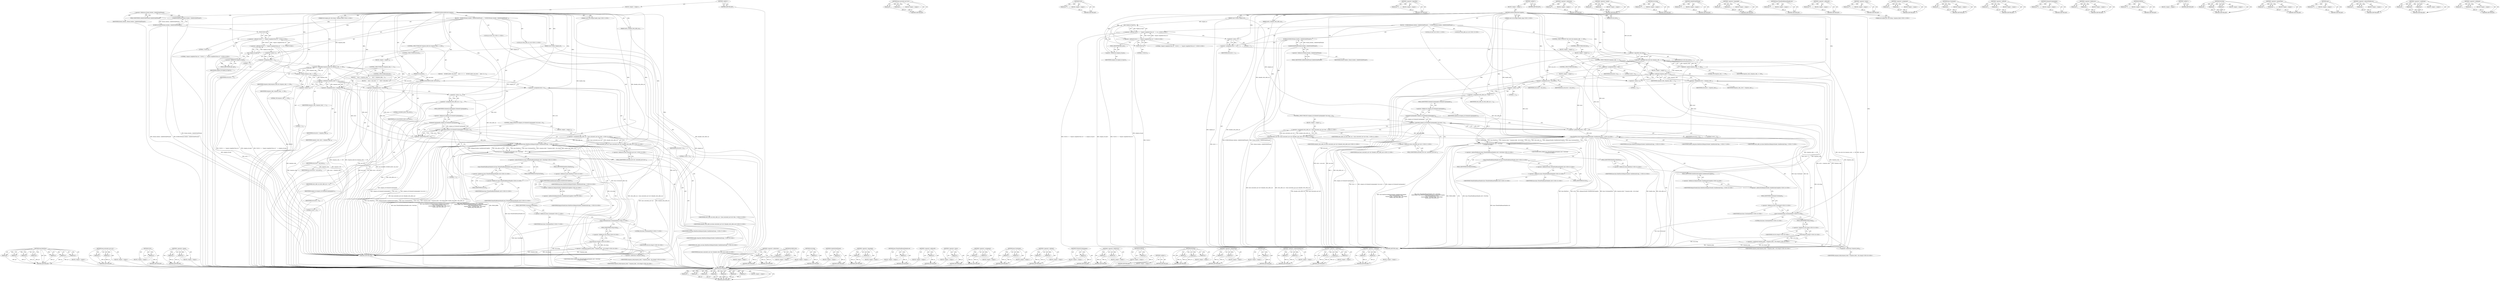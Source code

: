 digraph "&lt;operator&gt;.notEquals" {
vulnerable_234 [label=<(METHOD,base.BindOnce)>];
vulnerable_235 [label=<(PARAM,p1)>];
vulnerable_236 [label=<(PARAM,p2)>];
vulnerable_237 [label=<(PARAM,p3)>];
vulnerable_238 [label=<(PARAM,p4)>];
vulnerable_239 [label=<(PARAM,p5)>];
vulnerable_240 [label=<(PARAM,p6)>];
vulnerable_241 [label=<(PARAM,p7)>];
vulnerable_242 [label=<(BLOCK,&lt;empty&gt;,&lt;empty&gt;)>];
vulnerable_243 [label=<(METHOD_RETURN,ANY)>];
vulnerable_214 [label=<(METHOD,base.saturated_cast&lt;int&gt;)>];
vulnerable_215 [label=<(PARAM,p1)>];
vulnerable_216 [label=<(PARAM,p2)>];
vulnerable_217 [label=<(BLOCK,&lt;empty&gt;,&lt;empty&gt;)>];
vulnerable_218 [label=<(METHOD_RETURN,ANY)>];
vulnerable_168 [label=<(METHOD,VLOG)>];
vulnerable_169 [label=<(PARAM,p1)>];
vulnerable_170 [label=<(BLOCK,&lt;empty&gt;,&lt;empty&gt;)>];
vulnerable_171 [label=<(METHOD_RETURN,ANY)>];
vulnerable_190 [label=<(METHOD,&lt;operator&gt;.equals)>];
vulnerable_191 [label=<(PARAM,p1)>];
vulnerable_192 [label=<(PARAM,p2)>];
vulnerable_193 [label=<(BLOCK,&lt;empty&gt;,&lt;empty&gt;)>];
vulnerable_194 [label=<(METHOD_RETURN,ANY)>];
vulnerable_6 [label=<(METHOD,&lt;global&gt;)<SUB>1</SUB>>];
vulnerable_7 [label=<(BLOCK,&lt;empty&gt;,&lt;empty&gt;)<SUB>1</SUB>>];
vulnerable_8 [label=<(METHOD,OnNetworkFetcherComplete)<SUB>1</SUB>>];
vulnerable_9 [label=<(PARAM,const GURL&amp; original_url)<SUB>2</SUB>>];
vulnerable_10 [label="<(PARAM,std::unique_ptr&lt;std::string&gt; response_body)<SUB>3</SUB>>"];
vulnerable_11 [label=<(PARAM,int net_error)<SUB>4</SUB>>];
vulnerable_12 [label="<(PARAM,const std::string&amp; header_etag)<SUB>5</SUB>>"];
vulnerable_13 [label=<(PARAM,int64_t xheader_retry_after_sec)<SUB>6</SUB>>];
vulnerable_14 [label=<(BLOCK,{
  DCHECK(thread_checker_.CalledOnValidThread(...,{
  DCHECK(thread_checker_.CalledOnValidThread(...)<SUB>6</SUB>>];
vulnerable_15 [label=<(DCHECK,DCHECK(thread_checker_.CalledOnValidThread()))<SUB>7</SUB>>];
vulnerable_16 [label=<(CalledOnValidThread,thread_checker_.CalledOnValidThread())<SUB>7</SUB>>];
vulnerable_17 [label=<(&lt;operator&gt;.fieldAccess,thread_checker_.CalledOnValidThread)<SUB>7</SUB>>];
vulnerable_18 [label=<(IDENTIFIER,thread_checker_,thread_checker_.CalledOnValidThread())<SUB>7</SUB>>];
vulnerable_19 [label=<(FIELD_IDENTIFIER,CalledOnValidThread,CalledOnValidThread)<SUB>7</SUB>>];
vulnerable_20 [label="<(&lt;operator&gt;.shiftLeft,VLOG(1) &lt;&lt; &quot;request completed from url: &quot; &lt;&lt; or...)<SUB>9</SUB>>"];
vulnerable_21 [label="<(&lt;operator&gt;.shiftLeft,VLOG(1) &lt;&lt; &quot;request completed from url: &quot;)<SUB>9</SUB>>"];
vulnerable_22 [label=<(VLOG,VLOG(1))<SUB>9</SUB>>];
vulnerable_23 [label=<(LITERAL,1,VLOG(1))<SUB>9</SUB>>];
vulnerable_24 [label="<(LITERAL,&quot;request completed from url: &quot;,VLOG(1) &lt;&lt; &quot;request completed from url: &quot;)<SUB>9</SUB>>"];
vulnerable_25 [label=<(spec,original_url.spec())<SUB>9</SUB>>];
vulnerable_26 [label=<(&lt;operator&gt;.fieldAccess,original_url.spec)<SUB>9</SUB>>];
vulnerable_27 [label=<(IDENTIFIER,original_url,original_url.spec())<SUB>9</SUB>>];
vulnerable_28 [label=<(FIELD_IDENTIFIER,spec,spec)<SUB>9</SUB>>];
vulnerable_29 [label="<(LOCAL,int error: int)<SUB>11</SUB>>"];
vulnerable_30 [label=<(&lt;operator&gt;.assignment,error = -1)<SUB>11</SUB>>];
vulnerable_31 [label=<(IDENTIFIER,error,error = -1)<SUB>11</SUB>>];
vulnerable_32 [label=<(&lt;operator&gt;.minus,-1)<SUB>11</SUB>>];
vulnerable_33 [label=<(LITERAL,1,-1)<SUB>11</SUB>>];
vulnerable_34 [label=<(CONTROL_STRUCTURE,IF,if (response_body &amp;&amp; response_code_ == 200))<SUB>12</SUB>>];
vulnerable_35 [label=<(&lt;operator&gt;.logicalAnd,response_body &amp;&amp; response_code_ == 200)<SUB>12</SUB>>];
vulnerable_36 [label=<(IDENTIFIER,response_body,response_body &amp;&amp; response_code_ == 200)<SUB>12</SUB>>];
vulnerable_37 [label=<(&lt;operator&gt;.equals,response_code_ == 200)<SUB>12</SUB>>];
vulnerable_38 [label=<(IDENTIFIER,response_code_,response_code_ == 200)<SUB>12</SUB>>];
vulnerable_39 [label=<(LITERAL,200,response_code_ == 200)<SUB>12</SUB>>];
vulnerable_40 [label=<(BLOCK,{
    DCHECK_EQ(0, net_error);
     error = 0;
  },{
    DCHECK_EQ(0, net_error);
     error = 0;
  })<SUB>12</SUB>>];
vulnerable_41 [label=<(DCHECK_EQ,DCHECK_EQ(0, net_error))<SUB>13</SUB>>];
vulnerable_42 [label=<(LITERAL,0,DCHECK_EQ(0, net_error))<SUB>13</SUB>>];
vulnerable_43 [label=<(IDENTIFIER,net_error,DCHECK_EQ(0, net_error))<SUB>13</SUB>>];
vulnerable_44 [label=<(&lt;operator&gt;.assignment,error = 0)<SUB>14</SUB>>];
vulnerable_45 [label=<(IDENTIFIER,error,error = 0)<SUB>14</SUB>>];
vulnerable_46 [label=<(LITERAL,0,error = 0)<SUB>14</SUB>>];
vulnerable_47 [label=<(CONTROL_STRUCTURE,ELSE,else)<SUB>15</SUB>>];
vulnerable_48 [label=<(BLOCK,&lt;empty&gt;,&lt;empty&gt;)<SUB>15</SUB>>];
vulnerable_49 [label=<(CONTROL_STRUCTURE,IF,if (response_code_ != -1))<SUB>15</SUB>>];
vulnerable_50 [label=<(&lt;operator&gt;.notEquals,response_code_ != -1)<SUB>15</SUB>>];
vulnerable_51 [label=<(IDENTIFIER,response_code_,response_code_ != -1)<SUB>15</SUB>>];
vulnerable_52 [label=<(&lt;operator&gt;.minus,-1)<SUB>15</SUB>>];
vulnerable_53 [label=<(LITERAL,1,-1)<SUB>15</SUB>>];
vulnerable_54 [label=<(BLOCK,{
     error = response_code_;
  },{
     error = response_code_;
  })<SUB>15</SUB>>];
vulnerable_55 [label=<(&lt;operator&gt;.assignment,error = response_code_)<SUB>16</SUB>>];
vulnerable_56 [label=<(IDENTIFIER,error,error = response_code_)<SUB>16</SUB>>];
vulnerable_57 [label=<(IDENTIFIER,response_code_,error = response_code_)<SUB>16</SUB>>];
vulnerable_58 [label=<(CONTROL_STRUCTURE,ELSE,else)<SUB>17</SUB>>];
vulnerable_59 [label=<(BLOCK,{
     error = net_error;
  },{
     error = net_error;
  })<SUB>17</SUB>>];
vulnerable_60 [label=<(&lt;operator&gt;.assignment,error = net_error)<SUB>18</SUB>>];
vulnerable_61 [label=<(IDENTIFIER,error,error = net_error)<SUB>18</SUB>>];
vulnerable_62 [label=<(IDENTIFIER,net_error,error = net_error)<SUB>18</SUB>>];
vulnerable_63 [label="<(LOCAL,int retry_after_sec: int)<SUB>21</SUB>>"];
vulnerable_64 [label=<(&lt;operator&gt;.assignment,retry_after_sec = -1)<SUB>21</SUB>>];
vulnerable_65 [label=<(IDENTIFIER,retry_after_sec,retry_after_sec = -1)<SUB>21</SUB>>];
vulnerable_66 [label=<(&lt;operator&gt;.minus,-1)<SUB>21</SUB>>];
vulnerable_67 [label=<(LITERAL,1,-1)<SUB>21</SUB>>];
vulnerable_68 [label=<(CONTROL_STRUCTURE,IF,if (original_url.SchemeIsCryptographic() &amp;&amp; error &gt; 0))<SUB>22</SUB>>];
vulnerable_69 [label=<(&lt;operator&gt;.logicalAnd,original_url.SchemeIsCryptographic() &amp;&amp; error &gt; 0)<SUB>22</SUB>>];
vulnerable_70 [label=<(SchemeIsCryptographic,original_url.SchemeIsCryptographic())<SUB>22</SUB>>];
vulnerable_71 [label=<(&lt;operator&gt;.fieldAccess,original_url.SchemeIsCryptographic)<SUB>22</SUB>>];
vulnerable_72 [label=<(IDENTIFIER,original_url,original_url.SchemeIsCryptographic())<SUB>22</SUB>>];
vulnerable_73 [label=<(FIELD_IDENTIFIER,SchemeIsCryptographic,SchemeIsCryptographic)<SUB>22</SUB>>];
vulnerable_74 [label=<(&lt;operator&gt;.greaterThan,error &gt; 0)<SUB>22</SUB>>];
vulnerable_75 [label=<(IDENTIFIER,error,error &gt; 0)<SUB>22</SUB>>];
vulnerable_76 [label=<(LITERAL,0,error &gt; 0)<SUB>22</SUB>>];
vulnerable_77 [label=<(BLOCK,&lt;empty&gt;,&lt;empty&gt;)<SUB>23</SUB>>];
vulnerable_78 [label="<(&lt;operator&gt;.assignment,retry_after_sec = base::saturated_cast&lt;int&gt;(xhe...)<SUB>23</SUB>>"];
vulnerable_79 [label="<(IDENTIFIER,retry_after_sec,retry_after_sec = base::saturated_cast&lt;int&gt;(xhe...)<SUB>23</SUB>>"];
vulnerable_80 [label="<(base.saturated_cast&lt;int&gt;,base::saturated_cast&lt;int&gt;(xheader_retry_after_sec))<SUB>23</SUB>>"];
vulnerable_81 [label="<(&lt;operator&gt;.fieldAccess,base::saturated_cast&lt;int&gt;)<SUB>23</SUB>>"];
vulnerable_82 [label="<(IDENTIFIER,base,base::saturated_cast&lt;int&gt;(xheader_retry_after_sec))<SUB>23</SUB>>"];
vulnerable_83 [label=<(FIELD_IDENTIFIER,saturated_cast&lt;int&gt;,saturated_cast&lt;int&gt;)<SUB>23</SUB>>];
vulnerable_84 [label="<(IDENTIFIER,xheader_retry_after_sec,base::saturated_cast&lt;int&gt;(xheader_retry_after_sec))<SUB>23</SUB>>"];
vulnerable_85 [label="<(PostTask,base::ThreadTaskRunnerHandle::Get()-&gt;PostTask(
...)<SUB>25</SUB>>"];
vulnerable_86 [label="<(&lt;operator&gt;.indirectFieldAccess,base::ThreadTaskRunnerHandle::Get()-&gt;PostTask)<SUB>25</SUB>>"];
vulnerable_87 [label="<(base.ThreadTaskRunnerHandle.Get,base::ThreadTaskRunnerHandle::Get())<SUB>25</SUB>>"];
vulnerable_88 [label="<(&lt;operator&gt;.fieldAccess,base::ThreadTaskRunnerHandle::Get)<SUB>25</SUB>>"];
vulnerable_89 [label="<(&lt;operator&gt;.fieldAccess,base::ThreadTaskRunnerHandle)<SUB>25</SUB>>"];
vulnerable_90 [label="<(IDENTIFIER,base,base::ThreadTaskRunnerHandle::Get())<SUB>25</SUB>>"];
vulnerable_91 [label="<(IDENTIFIER,ThreadTaskRunnerHandle,base::ThreadTaskRunnerHandle::Get())<SUB>25</SUB>>"];
vulnerable_92 [label=<(FIELD_IDENTIFIER,Get,Get)<SUB>25</SUB>>];
vulnerable_93 [label=<(FIELD_IDENTIFIER,PostTask,PostTask)<SUB>25</SUB>>];
vulnerable_94 [label="<(IDENTIFIER,FROM_HERE,base::ThreadTaskRunnerHandle::Get()-&gt;PostTask(
...)<SUB>26</SUB>>"];
vulnerable_95 [label="<(base.BindOnce,base::BindOnce(&amp;RequestSender::SendInternalComp...)<SUB>26</SUB>>"];
vulnerable_96 [label="<(&lt;operator&gt;.fieldAccess,base::BindOnce)<SUB>26</SUB>>"];
vulnerable_97 [label="<(IDENTIFIER,base,base::BindOnce(&amp;RequestSender::SendInternalComp...)<SUB>26</SUB>>"];
vulnerable_98 [label=<(FIELD_IDENTIFIER,BindOnce,BindOnce)<SUB>26</SUB>>];
vulnerable_99 [label="<(&lt;operator&gt;.addressOf,&amp;RequestSender::SendInternalComplete)<SUB>26</SUB>>"];
vulnerable_100 [label="<(&lt;operator&gt;.fieldAccess,RequestSender::SendInternalComplete)<SUB>26</SUB>>"];
vulnerable_101 [label="<(IDENTIFIER,RequestSender,base::BindOnce(&amp;RequestSender::SendInternalComp...)<SUB>26</SUB>>"];
vulnerable_102 [label=<(FIELD_IDENTIFIER,SendInternalComplete,SendInternalComplete)<SUB>26</SUB>>];
vulnerable_103 [label="<(base.Unretained,base::Unretained(this))<SUB>27</SUB>>"];
vulnerable_104 [label="<(&lt;operator&gt;.fieldAccess,base::Unretained)<SUB>27</SUB>>"];
vulnerable_105 [label="<(IDENTIFIER,base,base::Unretained(this))<SUB>27</SUB>>"];
vulnerable_106 [label=<(FIELD_IDENTIFIER,Unretained,Unretained)<SUB>27</SUB>>];
vulnerable_107 [label="<(LITERAL,this,base::Unretained(this))<SUB>27</SUB>>"];
vulnerable_108 [label="<(IDENTIFIER,error,base::BindOnce(&amp;RequestSender::SendInternalComp...)<SUB>27</SUB>>"];
vulnerable_109 [label="<(&lt;operator&gt;.conditional,response_body ? *response_body : std::string())<SUB>28</SUB>>"];
vulnerable_110 [label="<(IDENTIFIER,response_body,response_body ? *response_body : std::string())<SUB>28</SUB>>"];
vulnerable_111 [label=<(&lt;operator&gt;.indirection,*response_body)<SUB>28</SUB>>];
vulnerable_112 [label="<(IDENTIFIER,response_body,response_body ? *response_body : std::string())<SUB>28</SUB>>"];
vulnerable_113 [label="<(std.string,std::string())<SUB>28</SUB>>"];
vulnerable_114 [label="<(&lt;operator&gt;.fieldAccess,std::string)<SUB>28</SUB>>"];
vulnerable_115 [label="<(IDENTIFIER,std,std::string())<SUB>28</SUB>>"];
vulnerable_116 [label=<(FIELD_IDENTIFIER,string,string)<SUB>28</SUB>>];
vulnerable_117 [label="<(IDENTIFIER,header_etag,base::BindOnce(&amp;RequestSender::SendInternalComp...)<SUB>29</SUB>>"];
vulnerable_118 [label="<(IDENTIFIER,retry_after_sec,base::BindOnce(&amp;RequestSender::SendInternalComp...)<SUB>29</SUB>>"];
vulnerable_119 [label=<(METHOD_RETURN,void)<SUB>1</SUB>>];
vulnerable_121 [label=<(METHOD_RETURN,ANY)<SUB>1</SUB>>];
vulnerable_259 [label=<(METHOD,&lt;operator&gt;.indirection)>];
vulnerable_260 [label=<(PARAM,p1)>];
vulnerable_261 [label=<(BLOCK,&lt;empty&gt;,&lt;empty&gt;)>];
vulnerable_262 [label=<(METHOD_RETURN,ANY)>];
vulnerable_195 [label=<(METHOD,DCHECK_EQ)>];
vulnerable_196 [label=<(PARAM,p1)>];
vulnerable_197 [label=<(PARAM,p2)>];
vulnerable_198 [label=<(BLOCK,&lt;empty&gt;,&lt;empty&gt;)>];
vulnerable_199 [label=<(METHOD_RETURN,ANY)>];
vulnerable_263 [label=<(METHOD,std.string)>];
vulnerable_264 [label=<(PARAM,p1)>];
vulnerable_265 [label=<(BLOCK,&lt;empty&gt;,&lt;empty&gt;)>];
vulnerable_266 [label=<(METHOD_RETURN,ANY)>];
vulnerable_154 [label=<(METHOD,CalledOnValidThread)>];
vulnerable_155 [label=<(PARAM,p1)>];
vulnerable_156 [label=<(BLOCK,&lt;empty&gt;,&lt;empty&gt;)>];
vulnerable_157 [label=<(METHOD_RETURN,ANY)>];
vulnerable_185 [label=<(METHOD,&lt;operator&gt;.logicalAnd)>];
vulnerable_186 [label=<(PARAM,p1)>];
vulnerable_187 [label=<(PARAM,p2)>];
vulnerable_188 [label=<(BLOCK,&lt;empty&gt;,&lt;empty&gt;)>];
vulnerable_189 [label=<(METHOD_RETURN,ANY)>];
vulnerable_230 [label=<(METHOD,base.ThreadTaskRunnerHandle.Get)>];
vulnerable_231 [label=<(PARAM,p1)>];
vulnerable_232 [label=<(BLOCK,&lt;empty&gt;,&lt;empty&gt;)>];
vulnerable_233 [label=<(METHOD_RETURN,ANY)>];
vulnerable_244 [label=<(METHOD,&lt;operator&gt;.addressOf)>];
vulnerable_245 [label=<(PARAM,p1)>];
vulnerable_246 [label=<(BLOCK,&lt;empty&gt;,&lt;empty&gt;)>];
vulnerable_247 [label=<(METHOD_RETURN,ANY)>];
vulnerable_181 [label=<(METHOD,&lt;operator&gt;.minus)>];
vulnerable_182 [label=<(PARAM,p1)>];
vulnerable_183 [label=<(BLOCK,&lt;empty&gt;,&lt;empty&gt;)>];
vulnerable_184 [label=<(METHOD_RETURN,ANY)>];
vulnerable_176 [label=<(METHOD,&lt;operator&gt;.assignment)>];
vulnerable_177 [label=<(PARAM,p1)>];
vulnerable_178 [label=<(PARAM,p2)>];
vulnerable_179 [label=<(BLOCK,&lt;empty&gt;,&lt;empty&gt;)>];
vulnerable_180 [label=<(METHOD_RETURN,ANY)>];
vulnerable_248 [label=<(METHOD,base.Unretained)>];
vulnerable_249 [label=<(PARAM,p1)>];
vulnerable_250 [label=<(PARAM,p2)>];
vulnerable_251 [label=<(BLOCK,&lt;empty&gt;,&lt;empty&gt;)>];
vulnerable_252 [label=<(METHOD_RETURN,ANY)>];
vulnerable_163 [label=<(METHOD,&lt;operator&gt;.shiftLeft)>];
vulnerable_164 [label=<(PARAM,p1)>];
vulnerable_165 [label=<(PARAM,p2)>];
vulnerable_166 [label=<(BLOCK,&lt;empty&gt;,&lt;empty&gt;)>];
vulnerable_167 [label=<(METHOD_RETURN,ANY)>];
vulnerable_205 [label=<(METHOD,SchemeIsCryptographic)>];
vulnerable_206 [label=<(PARAM,p1)>];
vulnerable_207 [label=<(BLOCK,&lt;empty&gt;,&lt;empty&gt;)>];
vulnerable_208 [label=<(METHOD_RETURN,ANY)>];
vulnerable_158 [label=<(METHOD,&lt;operator&gt;.fieldAccess)>];
vulnerable_159 [label=<(PARAM,p1)>];
vulnerable_160 [label=<(PARAM,p2)>];
vulnerable_161 [label=<(BLOCK,&lt;empty&gt;,&lt;empty&gt;)>];
vulnerable_162 [label=<(METHOD_RETURN,ANY)>];
vulnerable_150 [label=<(METHOD,DCHECK)>];
vulnerable_151 [label=<(PARAM,p1)>];
vulnerable_152 [label=<(BLOCK,&lt;empty&gt;,&lt;empty&gt;)>];
vulnerable_153 [label=<(METHOD_RETURN,ANY)>];
vulnerable_144 [label=<(METHOD,&lt;global&gt;)<SUB>1</SUB>>];
vulnerable_145 [label=<(BLOCK,&lt;empty&gt;,&lt;empty&gt;)>];
vulnerable_146 [label=<(METHOD_RETURN,ANY)>];
vulnerable_219 [label=<(METHOD,PostTask)>];
vulnerable_220 [label=<(PARAM,p1)>];
vulnerable_221 [label=<(PARAM,p2)>];
vulnerable_222 [label=<(PARAM,p3)>];
vulnerable_223 [label=<(BLOCK,&lt;empty&gt;,&lt;empty&gt;)>];
vulnerable_224 [label=<(METHOD_RETURN,ANY)>];
vulnerable_209 [label=<(METHOD,&lt;operator&gt;.greaterThan)>];
vulnerable_210 [label=<(PARAM,p1)>];
vulnerable_211 [label=<(PARAM,p2)>];
vulnerable_212 [label=<(BLOCK,&lt;empty&gt;,&lt;empty&gt;)>];
vulnerable_213 [label=<(METHOD_RETURN,ANY)>];
vulnerable_172 [label=<(METHOD,spec)>];
vulnerable_173 [label=<(PARAM,p1)>];
vulnerable_174 [label=<(BLOCK,&lt;empty&gt;,&lt;empty&gt;)>];
vulnerable_175 [label=<(METHOD_RETURN,ANY)>];
vulnerable_225 [label=<(METHOD,&lt;operator&gt;.indirectFieldAccess)>];
vulnerable_226 [label=<(PARAM,p1)>];
vulnerable_227 [label=<(PARAM,p2)>];
vulnerable_228 [label=<(BLOCK,&lt;empty&gt;,&lt;empty&gt;)>];
vulnerable_229 [label=<(METHOD_RETURN,ANY)>];
vulnerable_253 [label=<(METHOD,&lt;operator&gt;.conditional)>];
vulnerable_254 [label=<(PARAM,p1)>];
vulnerable_255 [label=<(PARAM,p2)>];
vulnerable_256 [label=<(PARAM,p3)>];
vulnerable_257 [label=<(BLOCK,&lt;empty&gt;,&lt;empty&gt;)>];
vulnerable_258 [label=<(METHOD_RETURN,ANY)>];
vulnerable_200 [label=<(METHOD,&lt;operator&gt;.notEquals)>];
vulnerable_201 [label=<(PARAM,p1)>];
vulnerable_202 [label=<(PARAM,p2)>];
vulnerable_203 [label=<(BLOCK,&lt;empty&gt;,&lt;empty&gt;)>];
vulnerable_204 [label=<(METHOD_RETURN,ANY)>];
fixed_231 [label=<(METHOD,base.BindOnce)>];
fixed_232 [label=<(PARAM,p1)>];
fixed_233 [label=<(PARAM,p2)>];
fixed_234 [label=<(PARAM,p3)>];
fixed_235 [label=<(PARAM,p4)>];
fixed_236 [label=<(PARAM,p5)>];
fixed_237 [label=<(PARAM,p6)>];
fixed_238 [label=<(PARAM,p7)>];
fixed_239 [label=<(BLOCK,&lt;empty&gt;,&lt;empty&gt;)>];
fixed_240 [label=<(METHOD_RETURN,ANY)>];
fixed_211 [label=<(METHOD,base.saturated_cast&lt;int&gt;)>];
fixed_212 [label=<(PARAM,p1)>];
fixed_213 [label=<(PARAM,p2)>];
fixed_214 [label=<(BLOCK,&lt;empty&gt;,&lt;empty&gt;)>];
fixed_215 [label=<(METHOD_RETURN,ANY)>];
fixed_166 [label=<(METHOD,VLOG)>];
fixed_167 [label=<(PARAM,p1)>];
fixed_168 [label=<(BLOCK,&lt;empty&gt;,&lt;empty&gt;)>];
fixed_169 [label=<(METHOD_RETURN,ANY)>];
fixed_188 [label=<(METHOD,&lt;operator&gt;.logicalNot)>];
fixed_189 [label=<(PARAM,p1)>];
fixed_190 [label=<(BLOCK,&lt;empty&gt;,&lt;empty&gt;)>];
fixed_191 [label=<(METHOD_RETURN,ANY)>];
fixed_6 [label=<(METHOD,&lt;global&gt;)<SUB>1</SUB>>];
fixed_7 [label=<(BLOCK,&lt;empty&gt;,&lt;empty&gt;)<SUB>1</SUB>>];
fixed_8 [label=<(METHOD,OnNetworkFetcherComplete)<SUB>1</SUB>>];
fixed_9 [label=<(PARAM,const GURL&amp; original_url)<SUB>2</SUB>>];
fixed_10 [label="<(PARAM,std::unique_ptr&lt;std::string&gt; response_body)<SUB>3</SUB>>"];
fixed_11 [label=<(PARAM,int net_error)<SUB>4</SUB>>];
fixed_12 [label="<(PARAM,const std::string&amp; header_etag)<SUB>5</SUB>>"];
fixed_13 [label=<(PARAM,int64_t xheader_retry_after_sec)<SUB>6</SUB>>];
fixed_14 [label=<(BLOCK,{
  DCHECK(thread_checker_.CalledOnValidThread(...,{
  DCHECK(thread_checker_.CalledOnValidThread(...)<SUB>6</SUB>>];
fixed_15 [label=<(DCHECK,DCHECK(thread_checker_.CalledOnValidThread()))<SUB>7</SUB>>];
fixed_16 [label=<(CalledOnValidThread,thread_checker_.CalledOnValidThread())<SUB>7</SUB>>];
fixed_17 [label=<(&lt;operator&gt;.fieldAccess,thread_checker_.CalledOnValidThread)<SUB>7</SUB>>];
fixed_18 [label=<(IDENTIFIER,thread_checker_,thread_checker_.CalledOnValidThread())<SUB>7</SUB>>];
fixed_19 [label=<(FIELD_IDENTIFIER,CalledOnValidThread,CalledOnValidThread)<SUB>7</SUB>>];
fixed_20 [label="<(&lt;operator&gt;.shiftLeft,VLOG(1) &lt;&lt; &quot;request completed from url: &quot; &lt;&lt; or...)<SUB>9</SUB>>"];
fixed_21 [label="<(&lt;operator&gt;.shiftLeft,VLOG(1) &lt;&lt; &quot;request completed from url: &quot;)<SUB>9</SUB>>"];
fixed_22 [label=<(VLOG,VLOG(1))<SUB>9</SUB>>];
fixed_23 [label=<(LITERAL,1,VLOG(1))<SUB>9</SUB>>];
fixed_24 [label="<(LITERAL,&quot;request completed from url: &quot;,VLOG(1) &lt;&lt; &quot;request completed from url: &quot;)<SUB>9</SUB>>"];
fixed_25 [label=<(spec,original_url.spec())<SUB>9</SUB>>];
fixed_26 [label=<(&lt;operator&gt;.fieldAccess,original_url.spec)<SUB>9</SUB>>];
fixed_27 [label=<(IDENTIFIER,original_url,original_url.spec())<SUB>9</SUB>>];
fixed_28 [label=<(FIELD_IDENTIFIER,spec,spec)<SUB>9</SUB>>];
fixed_29 [label="<(LOCAL,int error: int)<SUB>11</SUB>>"];
fixed_30 [label=<(&lt;operator&gt;.assignment,error = -1)<SUB>11</SUB>>];
fixed_31 [label=<(IDENTIFIER,error,error = -1)<SUB>11</SUB>>];
fixed_32 [label=<(&lt;operator&gt;.minus,-1)<SUB>11</SUB>>];
fixed_33 [label=<(LITERAL,1,-1)<SUB>11</SUB>>];
fixed_34 [label=<(CONTROL_STRUCTURE,IF,if (!net_error &amp;&amp; response_code_ == 200))<SUB>12</SUB>>];
fixed_35 [label=<(&lt;operator&gt;.logicalAnd,!net_error &amp;&amp; response_code_ == 200)<SUB>12</SUB>>];
fixed_36 [label=<(&lt;operator&gt;.logicalNot,!net_error)<SUB>12</SUB>>];
fixed_37 [label=<(IDENTIFIER,net_error,!net_error)<SUB>12</SUB>>];
fixed_38 [label=<(&lt;operator&gt;.equals,response_code_ == 200)<SUB>12</SUB>>];
fixed_39 [label=<(IDENTIFIER,response_code_,response_code_ == 200)<SUB>12</SUB>>];
fixed_40 [label=<(LITERAL,200,response_code_ == 200)<SUB>12</SUB>>];
fixed_41 [label=<(BLOCK,&lt;empty&gt;,&lt;empty&gt;)<SUB>13</SUB>>];
fixed_42 [label=<(&lt;operator&gt;.assignment,error = 0)<SUB>13</SUB>>];
fixed_43 [label=<(IDENTIFIER,error,error = 0)<SUB>13</SUB>>];
fixed_44 [label=<(LITERAL,0,error = 0)<SUB>13</SUB>>];
fixed_45 [label=<(CONTROL_STRUCTURE,ELSE,else)<SUB>14</SUB>>];
fixed_46 [label=<(BLOCK,&lt;empty&gt;,&lt;empty&gt;)<SUB>14</SUB>>];
fixed_47 [label=<(CONTROL_STRUCTURE,IF,if (response_code_ != -1))<SUB>14</SUB>>];
fixed_48 [label=<(&lt;operator&gt;.notEquals,response_code_ != -1)<SUB>14</SUB>>];
fixed_49 [label=<(IDENTIFIER,response_code_,response_code_ != -1)<SUB>14</SUB>>];
fixed_50 [label=<(&lt;operator&gt;.minus,-1)<SUB>14</SUB>>];
fixed_51 [label=<(LITERAL,1,-1)<SUB>14</SUB>>];
fixed_52 [label=<(BLOCK,&lt;empty&gt;,&lt;empty&gt;)<SUB>15</SUB>>];
fixed_53 [label=<(&lt;operator&gt;.assignment,error = response_code_)<SUB>15</SUB>>];
fixed_54 [label=<(IDENTIFIER,error,error = response_code_)<SUB>15</SUB>>];
fixed_55 [label=<(IDENTIFIER,response_code_,error = response_code_)<SUB>15</SUB>>];
fixed_56 [label=<(CONTROL_STRUCTURE,ELSE,else)<SUB>17</SUB>>];
fixed_57 [label=<(BLOCK,&lt;empty&gt;,&lt;empty&gt;)<SUB>17</SUB>>];
fixed_58 [label=<(&lt;operator&gt;.assignment,error = net_error)<SUB>17</SUB>>];
fixed_59 [label=<(IDENTIFIER,error,error = net_error)<SUB>17</SUB>>];
fixed_60 [label=<(IDENTIFIER,net_error,error = net_error)<SUB>17</SUB>>];
fixed_61 [label="<(LOCAL,int retry_after_sec: int)<SUB>19</SUB>>"];
fixed_62 [label=<(&lt;operator&gt;.assignment,retry_after_sec = -1)<SUB>19</SUB>>];
fixed_63 [label=<(IDENTIFIER,retry_after_sec,retry_after_sec = -1)<SUB>19</SUB>>];
fixed_64 [label=<(&lt;operator&gt;.minus,-1)<SUB>19</SUB>>];
fixed_65 [label=<(LITERAL,1,-1)<SUB>19</SUB>>];
fixed_66 [label=<(CONTROL_STRUCTURE,IF,if (original_url.SchemeIsCryptographic() &amp;&amp; error &gt; 0))<SUB>20</SUB>>];
fixed_67 [label=<(&lt;operator&gt;.logicalAnd,original_url.SchemeIsCryptographic() &amp;&amp; error &gt; 0)<SUB>20</SUB>>];
fixed_68 [label=<(SchemeIsCryptographic,original_url.SchemeIsCryptographic())<SUB>20</SUB>>];
fixed_69 [label=<(&lt;operator&gt;.fieldAccess,original_url.SchemeIsCryptographic)<SUB>20</SUB>>];
fixed_70 [label=<(IDENTIFIER,original_url,original_url.SchemeIsCryptographic())<SUB>20</SUB>>];
fixed_71 [label=<(FIELD_IDENTIFIER,SchemeIsCryptographic,SchemeIsCryptographic)<SUB>20</SUB>>];
fixed_72 [label=<(&lt;operator&gt;.greaterThan,error &gt; 0)<SUB>20</SUB>>];
fixed_73 [label=<(IDENTIFIER,error,error &gt; 0)<SUB>20</SUB>>];
fixed_74 [label=<(LITERAL,0,error &gt; 0)<SUB>20</SUB>>];
fixed_75 [label=<(BLOCK,&lt;empty&gt;,&lt;empty&gt;)<SUB>21</SUB>>];
fixed_76 [label="<(&lt;operator&gt;.assignment,retry_after_sec = base::saturated_cast&lt;int&gt;(xhe...)<SUB>21</SUB>>"];
fixed_77 [label="<(IDENTIFIER,retry_after_sec,retry_after_sec = base::saturated_cast&lt;int&gt;(xhe...)<SUB>21</SUB>>"];
fixed_78 [label="<(base.saturated_cast&lt;int&gt;,base::saturated_cast&lt;int&gt;(xheader_retry_after_sec))<SUB>21</SUB>>"];
fixed_79 [label="<(&lt;operator&gt;.fieldAccess,base::saturated_cast&lt;int&gt;)<SUB>21</SUB>>"];
fixed_80 [label="<(IDENTIFIER,base,base::saturated_cast&lt;int&gt;(xheader_retry_after_sec))<SUB>21</SUB>>"];
fixed_81 [label=<(FIELD_IDENTIFIER,saturated_cast&lt;int&gt;,saturated_cast&lt;int&gt;)<SUB>21</SUB>>];
fixed_82 [label="<(IDENTIFIER,xheader_retry_after_sec,base::saturated_cast&lt;int&gt;(xheader_retry_after_sec))<SUB>21</SUB>>"];
fixed_83 [label="<(PostTask,base::ThreadTaskRunnerHandle::Get()-&gt;PostTask(
...)<SUB>23</SUB>>"];
fixed_84 [label="<(&lt;operator&gt;.indirectFieldAccess,base::ThreadTaskRunnerHandle::Get()-&gt;PostTask)<SUB>23</SUB>>"];
fixed_85 [label="<(base.ThreadTaskRunnerHandle.Get,base::ThreadTaskRunnerHandle::Get())<SUB>23</SUB>>"];
fixed_86 [label="<(&lt;operator&gt;.fieldAccess,base::ThreadTaskRunnerHandle::Get)<SUB>23</SUB>>"];
fixed_87 [label="<(&lt;operator&gt;.fieldAccess,base::ThreadTaskRunnerHandle)<SUB>23</SUB>>"];
fixed_88 [label="<(IDENTIFIER,base,base::ThreadTaskRunnerHandle::Get())<SUB>23</SUB>>"];
fixed_89 [label="<(IDENTIFIER,ThreadTaskRunnerHandle,base::ThreadTaskRunnerHandle::Get())<SUB>23</SUB>>"];
fixed_90 [label=<(FIELD_IDENTIFIER,Get,Get)<SUB>23</SUB>>];
fixed_91 [label=<(FIELD_IDENTIFIER,PostTask,PostTask)<SUB>23</SUB>>];
fixed_92 [label="<(IDENTIFIER,FROM_HERE,base::ThreadTaskRunnerHandle::Get()-&gt;PostTask(
...)<SUB>24</SUB>>"];
fixed_93 [label="<(base.BindOnce,base::BindOnce(&amp;RequestSender::SendInternalComp...)<SUB>24</SUB>>"];
fixed_94 [label="<(&lt;operator&gt;.fieldAccess,base::BindOnce)<SUB>24</SUB>>"];
fixed_95 [label="<(IDENTIFIER,base,base::BindOnce(&amp;RequestSender::SendInternalComp...)<SUB>24</SUB>>"];
fixed_96 [label=<(FIELD_IDENTIFIER,BindOnce,BindOnce)<SUB>24</SUB>>];
fixed_97 [label="<(&lt;operator&gt;.addressOf,&amp;RequestSender::SendInternalComplete)<SUB>24</SUB>>"];
fixed_98 [label="<(&lt;operator&gt;.fieldAccess,RequestSender::SendInternalComplete)<SUB>24</SUB>>"];
fixed_99 [label="<(IDENTIFIER,RequestSender,base::BindOnce(&amp;RequestSender::SendInternalComp...)<SUB>24</SUB>>"];
fixed_100 [label=<(FIELD_IDENTIFIER,SendInternalComplete,SendInternalComplete)<SUB>24</SUB>>];
fixed_101 [label="<(base.Unretained,base::Unretained(this))<SUB>25</SUB>>"];
fixed_102 [label="<(&lt;operator&gt;.fieldAccess,base::Unretained)<SUB>25</SUB>>"];
fixed_103 [label="<(IDENTIFIER,base,base::Unretained(this))<SUB>25</SUB>>"];
fixed_104 [label=<(FIELD_IDENTIFIER,Unretained,Unretained)<SUB>25</SUB>>];
fixed_105 [label="<(LITERAL,this,base::Unretained(this))<SUB>25</SUB>>"];
fixed_106 [label="<(IDENTIFIER,error,base::BindOnce(&amp;RequestSender::SendInternalComp...)<SUB>25</SUB>>"];
fixed_107 [label="<(&lt;operator&gt;.conditional,response_body ? *response_body : std::string())<SUB>26</SUB>>"];
fixed_108 [label="<(IDENTIFIER,response_body,response_body ? *response_body : std::string())<SUB>26</SUB>>"];
fixed_109 [label=<(&lt;operator&gt;.indirection,*response_body)<SUB>26</SUB>>];
fixed_110 [label="<(IDENTIFIER,response_body,response_body ? *response_body : std::string())<SUB>26</SUB>>"];
fixed_111 [label="<(std.string,std::string())<SUB>26</SUB>>"];
fixed_112 [label="<(&lt;operator&gt;.fieldAccess,std::string)<SUB>26</SUB>>"];
fixed_113 [label="<(IDENTIFIER,std,std::string())<SUB>26</SUB>>"];
fixed_114 [label=<(FIELD_IDENTIFIER,string,string)<SUB>26</SUB>>];
fixed_115 [label="<(IDENTIFIER,header_etag,base::BindOnce(&amp;RequestSender::SendInternalComp...)<SUB>27</SUB>>"];
fixed_116 [label="<(IDENTIFIER,retry_after_sec,base::BindOnce(&amp;RequestSender::SendInternalComp...)<SUB>27</SUB>>"];
fixed_117 [label=<(METHOD_RETURN,void)<SUB>1</SUB>>];
fixed_119 [label=<(METHOD_RETURN,ANY)<SUB>1</SUB>>];
fixed_256 [label=<(METHOD,&lt;operator&gt;.indirection)>];
fixed_257 [label=<(PARAM,p1)>];
fixed_258 [label=<(BLOCK,&lt;empty&gt;,&lt;empty&gt;)>];
fixed_259 [label=<(METHOD_RETURN,ANY)>];
fixed_192 [label=<(METHOD,&lt;operator&gt;.equals)>];
fixed_193 [label=<(PARAM,p1)>];
fixed_194 [label=<(PARAM,p2)>];
fixed_195 [label=<(BLOCK,&lt;empty&gt;,&lt;empty&gt;)>];
fixed_196 [label=<(METHOD_RETURN,ANY)>];
fixed_260 [label=<(METHOD,std.string)>];
fixed_261 [label=<(PARAM,p1)>];
fixed_262 [label=<(BLOCK,&lt;empty&gt;,&lt;empty&gt;)>];
fixed_263 [label=<(METHOD_RETURN,ANY)>];
fixed_152 [label=<(METHOD,CalledOnValidThread)>];
fixed_153 [label=<(PARAM,p1)>];
fixed_154 [label=<(BLOCK,&lt;empty&gt;,&lt;empty&gt;)>];
fixed_155 [label=<(METHOD_RETURN,ANY)>];
fixed_183 [label=<(METHOD,&lt;operator&gt;.logicalAnd)>];
fixed_184 [label=<(PARAM,p1)>];
fixed_185 [label=<(PARAM,p2)>];
fixed_186 [label=<(BLOCK,&lt;empty&gt;,&lt;empty&gt;)>];
fixed_187 [label=<(METHOD_RETURN,ANY)>];
fixed_227 [label=<(METHOD,base.ThreadTaskRunnerHandle.Get)>];
fixed_228 [label=<(PARAM,p1)>];
fixed_229 [label=<(BLOCK,&lt;empty&gt;,&lt;empty&gt;)>];
fixed_230 [label=<(METHOD_RETURN,ANY)>];
fixed_241 [label=<(METHOD,&lt;operator&gt;.addressOf)>];
fixed_242 [label=<(PARAM,p1)>];
fixed_243 [label=<(BLOCK,&lt;empty&gt;,&lt;empty&gt;)>];
fixed_244 [label=<(METHOD_RETURN,ANY)>];
fixed_179 [label=<(METHOD,&lt;operator&gt;.minus)>];
fixed_180 [label=<(PARAM,p1)>];
fixed_181 [label=<(BLOCK,&lt;empty&gt;,&lt;empty&gt;)>];
fixed_182 [label=<(METHOD_RETURN,ANY)>];
fixed_174 [label=<(METHOD,&lt;operator&gt;.assignment)>];
fixed_175 [label=<(PARAM,p1)>];
fixed_176 [label=<(PARAM,p2)>];
fixed_177 [label=<(BLOCK,&lt;empty&gt;,&lt;empty&gt;)>];
fixed_178 [label=<(METHOD_RETURN,ANY)>];
fixed_245 [label=<(METHOD,base.Unretained)>];
fixed_246 [label=<(PARAM,p1)>];
fixed_247 [label=<(PARAM,p2)>];
fixed_248 [label=<(BLOCK,&lt;empty&gt;,&lt;empty&gt;)>];
fixed_249 [label=<(METHOD_RETURN,ANY)>];
fixed_161 [label=<(METHOD,&lt;operator&gt;.shiftLeft)>];
fixed_162 [label=<(PARAM,p1)>];
fixed_163 [label=<(PARAM,p2)>];
fixed_164 [label=<(BLOCK,&lt;empty&gt;,&lt;empty&gt;)>];
fixed_165 [label=<(METHOD_RETURN,ANY)>];
fixed_202 [label=<(METHOD,SchemeIsCryptographic)>];
fixed_203 [label=<(PARAM,p1)>];
fixed_204 [label=<(BLOCK,&lt;empty&gt;,&lt;empty&gt;)>];
fixed_205 [label=<(METHOD_RETURN,ANY)>];
fixed_156 [label=<(METHOD,&lt;operator&gt;.fieldAccess)>];
fixed_157 [label=<(PARAM,p1)>];
fixed_158 [label=<(PARAM,p2)>];
fixed_159 [label=<(BLOCK,&lt;empty&gt;,&lt;empty&gt;)>];
fixed_160 [label=<(METHOD_RETURN,ANY)>];
fixed_148 [label=<(METHOD,DCHECK)>];
fixed_149 [label=<(PARAM,p1)>];
fixed_150 [label=<(BLOCK,&lt;empty&gt;,&lt;empty&gt;)>];
fixed_151 [label=<(METHOD_RETURN,ANY)>];
fixed_142 [label=<(METHOD,&lt;global&gt;)<SUB>1</SUB>>];
fixed_143 [label=<(BLOCK,&lt;empty&gt;,&lt;empty&gt;)>];
fixed_144 [label=<(METHOD_RETURN,ANY)>];
fixed_216 [label=<(METHOD,PostTask)>];
fixed_217 [label=<(PARAM,p1)>];
fixed_218 [label=<(PARAM,p2)>];
fixed_219 [label=<(PARAM,p3)>];
fixed_220 [label=<(BLOCK,&lt;empty&gt;,&lt;empty&gt;)>];
fixed_221 [label=<(METHOD_RETURN,ANY)>];
fixed_206 [label=<(METHOD,&lt;operator&gt;.greaterThan)>];
fixed_207 [label=<(PARAM,p1)>];
fixed_208 [label=<(PARAM,p2)>];
fixed_209 [label=<(BLOCK,&lt;empty&gt;,&lt;empty&gt;)>];
fixed_210 [label=<(METHOD_RETURN,ANY)>];
fixed_170 [label=<(METHOD,spec)>];
fixed_171 [label=<(PARAM,p1)>];
fixed_172 [label=<(BLOCK,&lt;empty&gt;,&lt;empty&gt;)>];
fixed_173 [label=<(METHOD_RETURN,ANY)>];
fixed_222 [label=<(METHOD,&lt;operator&gt;.indirectFieldAccess)>];
fixed_223 [label=<(PARAM,p1)>];
fixed_224 [label=<(PARAM,p2)>];
fixed_225 [label=<(BLOCK,&lt;empty&gt;,&lt;empty&gt;)>];
fixed_226 [label=<(METHOD_RETURN,ANY)>];
fixed_250 [label=<(METHOD,&lt;operator&gt;.conditional)>];
fixed_251 [label=<(PARAM,p1)>];
fixed_252 [label=<(PARAM,p2)>];
fixed_253 [label=<(PARAM,p3)>];
fixed_254 [label=<(BLOCK,&lt;empty&gt;,&lt;empty&gt;)>];
fixed_255 [label=<(METHOD_RETURN,ANY)>];
fixed_197 [label=<(METHOD,&lt;operator&gt;.notEquals)>];
fixed_198 [label=<(PARAM,p1)>];
fixed_199 [label=<(PARAM,p2)>];
fixed_200 [label=<(BLOCK,&lt;empty&gt;,&lt;empty&gt;)>];
fixed_201 [label=<(METHOD_RETURN,ANY)>];
vulnerable_234 -> vulnerable_235  [key=0, label="AST: "];
vulnerable_234 -> vulnerable_235  [key=1, label="DDG: "];
vulnerable_234 -> vulnerable_242  [key=0, label="AST: "];
vulnerable_234 -> vulnerable_236  [key=0, label="AST: "];
vulnerable_234 -> vulnerable_236  [key=1, label="DDG: "];
vulnerable_234 -> vulnerable_243  [key=0, label="AST: "];
vulnerable_234 -> vulnerable_243  [key=1, label="CFG: "];
vulnerable_234 -> vulnerable_237  [key=0, label="AST: "];
vulnerable_234 -> vulnerable_237  [key=1, label="DDG: "];
vulnerable_234 -> vulnerable_238  [key=0, label="AST: "];
vulnerable_234 -> vulnerable_238  [key=1, label="DDG: "];
vulnerable_234 -> vulnerable_239  [key=0, label="AST: "];
vulnerable_234 -> vulnerable_239  [key=1, label="DDG: "];
vulnerable_234 -> vulnerable_240  [key=0, label="AST: "];
vulnerable_234 -> vulnerable_240  [key=1, label="DDG: "];
vulnerable_234 -> vulnerable_241  [key=0, label="AST: "];
vulnerable_234 -> vulnerable_241  [key=1, label="DDG: "];
vulnerable_235 -> vulnerable_243  [key=0, label="DDG: p1"];
vulnerable_236 -> vulnerable_243  [key=0, label="DDG: p2"];
vulnerable_237 -> vulnerable_243  [key=0, label="DDG: p3"];
vulnerable_238 -> vulnerable_243  [key=0, label="DDG: p4"];
vulnerable_239 -> vulnerable_243  [key=0, label="DDG: p5"];
vulnerable_240 -> vulnerable_243  [key=0, label="DDG: p6"];
vulnerable_241 -> vulnerable_243  [key=0, label="DDG: p7"];
vulnerable_242 -> fixed_231  [key=0];
vulnerable_243 -> fixed_231  [key=0];
vulnerable_214 -> vulnerable_215  [key=0, label="AST: "];
vulnerable_214 -> vulnerable_215  [key=1, label="DDG: "];
vulnerable_214 -> vulnerable_217  [key=0, label="AST: "];
vulnerable_214 -> vulnerable_216  [key=0, label="AST: "];
vulnerable_214 -> vulnerable_216  [key=1, label="DDG: "];
vulnerable_214 -> vulnerable_218  [key=0, label="AST: "];
vulnerable_214 -> vulnerable_218  [key=1, label="CFG: "];
vulnerable_215 -> vulnerable_218  [key=0, label="DDG: p1"];
vulnerable_216 -> vulnerable_218  [key=0, label="DDG: p2"];
vulnerable_217 -> fixed_231  [key=0];
vulnerable_218 -> fixed_231  [key=0];
vulnerable_168 -> vulnerable_169  [key=0, label="AST: "];
vulnerable_168 -> vulnerable_169  [key=1, label="DDG: "];
vulnerable_168 -> vulnerable_170  [key=0, label="AST: "];
vulnerable_168 -> vulnerable_171  [key=0, label="AST: "];
vulnerable_168 -> vulnerable_171  [key=1, label="CFG: "];
vulnerable_169 -> vulnerable_171  [key=0, label="DDG: p1"];
vulnerable_170 -> fixed_231  [key=0];
vulnerable_171 -> fixed_231  [key=0];
vulnerable_190 -> vulnerable_191  [key=0, label="AST: "];
vulnerable_190 -> vulnerable_191  [key=1, label="DDG: "];
vulnerable_190 -> vulnerable_193  [key=0, label="AST: "];
vulnerable_190 -> vulnerable_192  [key=0, label="AST: "];
vulnerable_190 -> vulnerable_192  [key=1, label="DDG: "];
vulnerable_190 -> vulnerable_194  [key=0, label="AST: "];
vulnerable_190 -> vulnerable_194  [key=1, label="CFG: "];
vulnerable_191 -> vulnerable_194  [key=0, label="DDG: p1"];
vulnerable_192 -> vulnerable_194  [key=0, label="DDG: p2"];
vulnerable_193 -> fixed_231  [key=0];
vulnerable_194 -> fixed_231  [key=0];
vulnerable_6 -> vulnerable_7  [key=0, label="AST: "];
vulnerable_6 -> vulnerable_121  [key=0, label="AST: "];
vulnerable_6 -> vulnerable_121  [key=1, label="CFG: "];
vulnerable_7 -> vulnerable_8  [key=0, label="AST: "];
vulnerable_8 -> vulnerable_9  [key=0, label="AST: "];
vulnerable_8 -> vulnerable_9  [key=1, label="DDG: "];
vulnerable_8 -> vulnerable_10  [key=0, label="AST: "];
vulnerable_8 -> vulnerable_10  [key=1, label="DDG: "];
vulnerable_8 -> vulnerable_11  [key=0, label="AST: "];
vulnerable_8 -> vulnerable_11  [key=1, label="DDG: "];
vulnerable_8 -> vulnerable_12  [key=0, label="AST: "];
vulnerable_8 -> vulnerable_12  [key=1, label="DDG: "];
vulnerable_8 -> vulnerable_13  [key=0, label="AST: "];
vulnerable_8 -> vulnerable_13  [key=1, label="DDG: "];
vulnerable_8 -> vulnerable_14  [key=0, label="AST: "];
vulnerable_8 -> vulnerable_119  [key=0, label="AST: "];
vulnerable_8 -> vulnerable_19  [key=0, label="CFG: "];
vulnerable_8 -> vulnerable_85  [key=0, label="DDG: "];
vulnerable_8 -> vulnerable_21  [key=0, label="DDG: "];
vulnerable_8 -> vulnerable_32  [key=0, label="DDG: "];
vulnerable_8 -> vulnerable_35  [key=0, label="DDG: "];
vulnerable_8 -> vulnerable_44  [key=0, label="DDG: "];
vulnerable_8 -> vulnerable_66  [key=0, label="DDG: "];
vulnerable_8 -> vulnerable_95  [key=0, label="DDG: "];
vulnerable_8 -> vulnerable_22  [key=0, label="DDG: "];
vulnerable_8 -> vulnerable_37  [key=0, label="DDG: "];
vulnerable_8 -> vulnerable_41  [key=0, label="DDG: "];
vulnerable_8 -> vulnerable_74  [key=0, label="DDG: "];
vulnerable_8 -> vulnerable_103  [key=0, label="DDG: "];
vulnerable_8 -> vulnerable_80  [key=0, label="DDG: "];
vulnerable_8 -> vulnerable_50  [key=0, label="DDG: "];
vulnerable_8 -> vulnerable_55  [key=0, label="DDG: "];
vulnerable_8 -> vulnerable_52  [key=0, label="DDG: "];
vulnerable_8 -> vulnerable_60  [key=0, label="DDG: "];
vulnerable_9 -> vulnerable_119  [key=0, label="DDG: original_url"];
vulnerable_9 -> vulnerable_25  [key=0, label="DDG: original_url"];
vulnerable_9 -> vulnerable_70  [key=0, label="DDG: original_url"];
vulnerable_10 -> vulnerable_35  [key=0, label="DDG: response_body"];
vulnerable_11 -> vulnerable_119  [key=0, label="DDG: net_error"];
vulnerable_11 -> vulnerable_41  [key=0, label="DDG: net_error"];
vulnerable_11 -> vulnerable_60  [key=0, label="DDG: net_error"];
vulnerable_12 -> vulnerable_95  [key=0, label="DDG: header_etag"];
vulnerable_13 -> vulnerable_119  [key=0, label="DDG: xheader_retry_after_sec"];
vulnerable_13 -> vulnerable_80  [key=0, label="DDG: xheader_retry_after_sec"];
vulnerable_14 -> vulnerable_15  [key=0, label="AST: "];
vulnerable_14 -> vulnerable_20  [key=0, label="AST: "];
vulnerable_14 -> vulnerable_29  [key=0, label="AST: "];
vulnerable_14 -> vulnerable_30  [key=0, label="AST: "];
vulnerable_14 -> vulnerable_34  [key=0, label="AST: "];
vulnerable_14 -> vulnerable_63  [key=0, label="AST: "];
vulnerable_14 -> vulnerable_64  [key=0, label="AST: "];
vulnerable_14 -> vulnerable_68  [key=0, label="AST: "];
vulnerable_14 -> vulnerable_85  [key=0, label="AST: "];
vulnerable_15 -> vulnerable_16  [key=0, label="AST: "];
vulnerable_15 -> vulnerable_22  [key=0, label="CFG: "];
vulnerable_15 -> vulnerable_119  [key=0, label="DDG: thread_checker_.CalledOnValidThread()"];
vulnerable_15 -> vulnerable_119  [key=1, label="DDG: DCHECK(thread_checker_.CalledOnValidThread())"];
vulnerable_16 -> vulnerable_17  [key=0, label="AST: "];
vulnerable_16 -> vulnerable_15  [key=0, label="CFG: "];
vulnerable_16 -> vulnerable_15  [key=1, label="DDG: thread_checker_.CalledOnValidThread"];
vulnerable_16 -> vulnerable_119  [key=0, label="DDG: thread_checker_.CalledOnValidThread"];
vulnerable_17 -> vulnerable_18  [key=0, label="AST: "];
vulnerable_17 -> vulnerable_19  [key=0, label="AST: "];
vulnerable_17 -> vulnerable_16  [key=0, label="CFG: "];
vulnerable_18 -> fixed_231  [key=0];
vulnerable_19 -> vulnerable_17  [key=0, label="CFG: "];
vulnerable_20 -> vulnerable_21  [key=0, label="AST: "];
vulnerable_20 -> vulnerable_25  [key=0, label="AST: "];
vulnerable_20 -> vulnerable_32  [key=0, label="CFG: "];
vulnerable_20 -> vulnerable_119  [key=0, label="DDG: VLOG(1) &lt;&lt; &quot;request completed from url: &quot;"];
vulnerable_20 -> vulnerable_119  [key=1, label="DDG: original_url.spec()"];
vulnerable_20 -> vulnerable_119  [key=2, label="DDG: VLOG(1) &lt;&lt; &quot;request completed from url: &quot; &lt;&lt; original_url.spec()"];
vulnerable_21 -> vulnerable_22  [key=0, label="AST: "];
vulnerable_21 -> vulnerable_24  [key=0, label="AST: "];
vulnerable_21 -> vulnerable_28  [key=0, label="CFG: "];
vulnerable_21 -> vulnerable_119  [key=0, label="DDG: VLOG(1)"];
vulnerable_21 -> vulnerable_20  [key=0, label="DDG: VLOG(1)"];
vulnerable_21 -> vulnerable_20  [key=1, label="DDG: &quot;request completed from url: &quot;"];
vulnerable_22 -> vulnerable_23  [key=0, label="AST: "];
vulnerable_22 -> vulnerable_21  [key=0, label="CFG: "];
vulnerable_22 -> vulnerable_21  [key=1, label="DDG: 1"];
vulnerable_23 -> fixed_231  [key=0];
vulnerable_24 -> fixed_231  [key=0];
vulnerable_25 -> vulnerable_26  [key=0, label="AST: "];
vulnerable_25 -> vulnerable_20  [key=0, label="CFG: "];
vulnerable_25 -> vulnerable_20  [key=1, label="DDG: original_url.spec"];
vulnerable_25 -> vulnerable_119  [key=0, label="DDG: original_url.spec"];
vulnerable_26 -> vulnerable_27  [key=0, label="AST: "];
vulnerable_26 -> vulnerable_28  [key=0, label="AST: "];
vulnerable_26 -> vulnerable_25  [key=0, label="CFG: "];
vulnerable_27 -> fixed_231  [key=0];
vulnerable_28 -> vulnerable_26  [key=0, label="CFG: "];
vulnerable_29 -> fixed_231  [key=0];
vulnerable_30 -> vulnerable_31  [key=0, label="AST: "];
vulnerable_30 -> vulnerable_32  [key=0, label="AST: "];
vulnerable_30 -> vulnerable_35  [key=0, label="CFG: "];
vulnerable_30 -> vulnerable_37  [key=0, label="CFG: "];
vulnerable_30 -> vulnerable_119  [key=0, label="DDG: error = -1"];
vulnerable_31 -> fixed_231  [key=0];
vulnerable_32 -> vulnerable_33  [key=0, label="AST: "];
vulnerable_32 -> vulnerable_30  [key=0, label="CFG: "];
vulnerable_32 -> vulnerable_30  [key=1, label="DDG: 1"];
vulnerable_33 -> fixed_231  [key=0];
vulnerable_34 -> vulnerable_35  [key=0, label="AST: "];
vulnerable_34 -> vulnerable_40  [key=0, label="AST: "];
vulnerable_34 -> vulnerable_47  [key=0, label="AST: "];
vulnerable_35 -> vulnerable_36  [key=0, label="AST: "];
vulnerable_35 -> vulnerable_37  [key=0, label="AST: "];
vulnerable_35 -> vulnerable_41  [key=0, label="CFG: "];
vulnerable_35 -> vulnerable_41  [key=1, label="CDG: "];
vulnerable_35 -> vulnerable_52  [key=0, label="CFG: "];
vulnerable_35 -> vulnerable_52  [key=1, label="CDG: "];
vulnerable_35 -> vulnerable_119  [key=0, label="DDG: response_code_ == 200"];
vulnerable_35 -> vulnerable_119  [key=1, label="DDG: response_body &amp;&amp; response_code_ == 200"];
vulnerable_35 -> vulnerable_50  [key=0, label="CDG: "];
vulnerable_35 -> vulnerable_44  [key=0, label="CDG: "];
vulnerable_36 -> fixed_231  [key=0];
vulnerable_37 -> vulnerable_38  [key=0, label="AST: "];
vulnerable_37 -> vulnerable_39  [key=0, label="AST: "];
vulnerable_37 -> vulnerable_35  [key=0, label="CFG: "];
vulnerable_37 -> vulnerable_35  [key=1, label="DDG: response_code_"];
vulnerable_37 -> vulnerable_35  [key=2, label="DDG: 200"];
vulnerable_37 -> vulnerable_119  [key=0, label="DDG: response_code_"];
vulnerable_37 -> vulnerable_50  [key=0, label="DDG: response_code_"];
vulnerable_38 -> fixed_231  [key=0];
vulnerable_39 -> fixed_231  [key=0];
vulnerable_40 -> vulnerable_41  [key=0, label="AST: "];
vulnerable_40 -> vulnerable_44  [key=0, label="AST: "];
vulnerable_41 -> vulnerable_42  [key=0, label="AST: "];
vulnerable_41 -> vulnerable_43  [key=0, label="AST: "];
vulnerable_41 -> vulnerable_44  [key=0, label="CFG: "];
vulnerable_41 -> vulnerable_119  [key=0, label="DDG: net_error"];
vulnerable_41 -> vulnerable_119  [key=1, label="DDG: DCHECK_EQ(0, net_error)"];
vulnerable_42 -> fixed_231  [key=0];
vulnerable_43 -> fixed_231  [key=0];
vulnerable_44 -> vulnerable_45  [key=0, label="AST: "];
vulnerable_44 -> vulnerable_46  [key=0, label="AST: "];
vulnerable_44 -> vulnerable_66  [key=0, label="CFG: "];
vulnerable_44 -> vulnerable_119  [key=0, label="DDG: error = 0"];
vulnerable_44 -> vulnerable_95  [key=0, label="DDG: error"];
vulnerable_44 -> vulnerable_74  [key=0, label="DDG: error"];
vulnerable_45 -> fixed_231  [key=0];
vulnerable_46 -> fixed_231  [key=0];
vulnerable_47 -> vulnerable_48  [key=0, label="AST: "];
vulnerable_48 -> vulnerable_49  [key=0, label="AST: "];
vulnerable_49 -> vulnerable_50  [key=0, label="AST: "];
vulnerable_49 -> vulnerable_54  [key=0, label="AST: "];
vulnerable_49 -> vulnerable_58  [key=0, label="AST: "];
vulnerable_50 -> vulnerable_51  [key=0, label="AST: "];
vulnerable_50 -> vulnerable_52  [key=0, label="AST: "];
vulnerable_50 -> vulnerable_55  [key=0, label="CFG: "];
vulnerable_50 -> vulnerable_55  [key=1, label="DDG: response_code_"];
vulnerable_50 -> vulnerable_55  [key=2, label="CDG: "];
vulnerable_50 -> vulnerable_60  [key=0, label="CFG: "];
vulnerable_50 -> vulnerable_60  [key=1, label="CDG: "];
vulnerable_50 -> vulnerable_119  [key=0, label="DDG: response_code_"];
vulnerable_50 -> vulnerable_119  [key=1, label="DDG: response_code_ != -1"];
vulnerable_51 -> fixed_231  [key=0];
vulnerable_52 -> vulnerable_53  [key=0, label="AST: "];
vulnerable_52 -> vulnerable_50  [key=0, label="CFG: "];
vulnerable_52 -> vulnerable_50  [key=1, label="DDG: 1"];
vulnerable_53 -> fixed_231  [key=0];
vulnerable_54 -> vulnerable_55  [key=0, label="AST: "];
vulnerable_55 -> vulnerable_56  [key=0, label="AST: "];
vulnerable_55 -> vulnerable_57  [key=0, label="AST: "];
vulnerable_55 -> vulnerable_66  [key=0, label="CFG: "];
vulnerable_55 -> vulnerable_119  [key=0, label="DDG: response_code_"];
vulnerable_55 -> vulnerable_119  [key=1, label="DDG: error = response_code_"];
vulnerable_55 -> vulnerable_95  [key=0, label="DDG: error"];
vulnerable_55 -> vulnerable_74  [key=0, label="DDG: error"];
vulnerable_56 -> fixed_231  [key=0];
vulnerable_57 -> fixed_231  [key=0];
vulnerable_58 -> vulnerable_59  [key=0, label="AST: "];
vulnerable_59 -> vulnerable_60  [key=0, label="AST: "];
vulnerable_60 -> vulnerable_61  [key=0, label="AST: "];
vulnerable_60 -> vulnerable_62  [key=0, label="AST: "];
vulnerable_60 -> vulnerable_66  [key=0, label="CFG: "];
vulnerable_60 -> vulnerable_119  [key=0, label="DDG: net_error"];
vulnerable_60 -> vulnerable_119  [key=1, label="DDG: error = net_error"];
vulnerable_60 -> vulnerable_95  [key=0, label="DDG: error"];
vulnerable_60 -> vulnerable_74  [key=0, label="DDG: error"];
vulnerable_61 -> fixed_231  [key=0];
vulnerable_62 -> fixed_231  [key=0];
vulnerable_63 -> fixed_231  [key=0];
vulnerable_64 -> vulnerable_65  [key=0, label="AST: "];
vulnerable_64 -> vulnerable_66  [key=0, label="AST: "];
vulnerable_64 -> vulnerable_73  [key=0, label="CFG: "];
vulnerable_64 -> vulnerable_119  [key=0, label="DDG: -1"];
vulnerable_64 -> vulnerable_119  [key=1, label="DDG: retry_after_sec = -1"];
vulnerable_64 -> vulnerable_95  [key=0, label="DDG: retry_after_sec"];
vulnerable_65 -> fixed_231  [key=0];
vulnerable_66 -> vulnerable_67  [key=0, label="AST: "];
vulnerable_66 -> vulnerable_64  [key=0, label="CFG: "];
vulnerable_66 -> vulnerable_64  [key=1, label="DDG: 1"];
vulnerable_67 -> fixed_231  [key=0];
vulnerable_68 -> vulnerable_69  [key=0, label="AST: "];
vulnerable_68 -> vulnerable_77  [key=0, label="AST: "];
vulnerable_69 -> vulnerable_70  [key=0, label="AST: "];
vulnerable_69 -> vulnerable_74  [key=0, label="AST: "];
vulnerable_69 -> vulnerable_83  [key=0, label="CFG: "];
vulnerable_69 -> vulnerable_83  [key=1, label="CDG: "];
vulnerable_69 -> vulnerable_89  [key=0, label="CFG: "];
vulnerable_69 -> vulnerable_119  [key=0, label="DDG: original_url.SchemeIsCryptographic()"];
vulnerable_69 -> vulnerable_119  [key=1, label="DDG: error &gt; 0"];
vulnerable_69 -> vulnerable_119  [key=2, label="DDG: original_url.SchemeIsCryptographic() &amp;&amp; error &gt; 0"];
vulnerable_69 -> vulnerable_80  [key=0, label="CDG: "];
vulnerable_69 -> vulnerable_81  [key=0, label="CDG: "];
vulnerable_69 -> vulnerable_78  [key=0, label="CDG: "];
vulnerable_70 -> vulnerable_71  [key=0, label="AST: "];
vulnerable_70 -> vulnerable_69  [key=0, label="CFG: "];
vulnerable_70 -> vulnerable_69  [key=1, label="DDG: original_url.SchemeIsCryptographic"];
vulnerable_70 -> vulnerable_74  [key=0, label="CFG: "];
vulnerable_70 -> vulnerable_74  [key=1, label="CDG: "];
vulnerable_70 -> vulnerable_119  [key=0, label="DDG: original_url.SchemeIsCryptographic"];
vulnerable_71 -> vulnerable_72  [key=0, label="AST: "];
vulnerable_71 -> vulnerable_73  [key=0, label="AST: "];
vulnerable_71 -> vulnerable_70  [key=0, label="CFG: "];
vulnerable_72 -> fixed_231  [key=0];
vulnerable_73 -> vulnerable_71  [key=0, label="CFG: "];
vulnerable_74 -> vulnerable_75  [key=0, label="AST: "];
vulnerable_74 -> vulnerable_76  [key=0, label="AST: "];
vulnerable_74 -> vulnerable_69  [key=0, label="CFG: "];
vulnerable_74 -> vulnerable_69  [key=1, label="DDG: error"];
vulnerable_74 -> vulnerable_69  [key=2, label="DDG: 0"];
vulnerable_74 -> vulnerable_95  [key=0, label="DDG: error"];
vulnerable_75 -> fixed_231  [key=0];
vulnerable_76 -> fixed_231  [key=0];
vulnerable_77 -> vulnerable_78  [key=0, label="AST: "];
vulnerable_78 -> vulnerable_79  [key=0, label="AST: "];
vulnerable_78 -> vulnerable_80  [key=0, label="AST: "];
vulnerable_78 -> vulnerable_89  [key=0, label="CFG: "];
vulnerable_78 -> vulnerable_119  [key=0, label="DDG: base::saturated_cast&lt;int&gt;(xheader_retry_after_sec)"];
vulnerable_78 -> vulnerable_119  [key=1, label="DDG: retry_after_sec = base::saturated_cast&lt;int&gt;(xheader_retry_after_sec)"];
vulnerable_78 -> vulnerable_95  [key=0, label="DDG: retry_after_sec"];
vulnerable_79 -> fixed_231  [key=0];
vulnerable_80 -> vulnerable_81  [key=0, label="AST: "];
vulnerable_80 -> vulnerable_84  [key=0, label="AST: "];
vulnerable_80 -> vulnerable_78  [key=0, label="CFG: "];
vulnerable_80 -> vulnerable_78  [key=1, label="DDG: base::saturated_cast&lt;int&gt;"];
vulnerable_80 -> vulnerable_78  [key=2, label="DDG: xheader_retry_after_sec"];
vulnerable_80 -> vulnerable_119  [key=0, label="DDG: base::saturated_cast&lt;int&gt;"];
vulnerable_80 -> vulnerable_119  [key=1, label="DDG: xheader_retry_after_sec"];
vulnerable_81 -> vulnerable_82  [key=0, label="AST: "];
vulnerable_81 -> vulnerable_83  [key=0, label="AST: "];
vulnerable_81 -> vulnerable_80  [key=0, label="CFG: "];
vulnerable_82 -> fixed_231  [key=0];
vulnerable_83 -> vulnerable_81  [key=0, label="CFG: "];
vulnerable_84 -> fixed_231  [key=0];
vulnerable_85 -> vulnerable_86  [key=0, label="AST: "];
vulnerable_85 -> vulnerable_94  [key=0, label="AST: "];
vulnerable_85 -> vulnerable_95  [key=0, label="AST: "];
vulnerable_85 -> vulnerable_119  [key=0, label="CFG: "];
vulnerable_85 -> vulnerable_119  [key=1, label="DDG: base::ThreadTaskRunnerHandle::Get()-&gt;PostTask"];
vulnerable_85 -> vulnerable_119  [key=2, label="DDG: base::BindOnce(&amp;RequestSender::SendInternalComplete,
                                base::Unretained(this), error,
                                response_body ? *response_body : std::string(),
                                header_etag, retry_after_sec)"];
vulnerable_85 -> vulnerable_119  [key=3, label="DDG: base::ThreadTaskRunnerHandle::Get()-&gt;PostTask(
      FROM_HERE, base::BindOnce(&amp;RequestSender::SendInternalComplete,
                                base::Unretained(this), error,
                                response_body ? *response_body : std::string(),
                                header_etag, retry_after_sec))"];
vulnerable_85 -> vulnerable_119  [key=4, label="DDG: FROM_HERE"];
vulnerable_86 -> vulnerable_87  [key=0, label="AST: "];
vulnerable_86 -> vulnerable_93  [key=0, label="AST: "];
vulnerable_86 -> vulnerable_98  [key=0, label="CFG: "];
vulnerable_87 -> vulnerable_88  [key=0, label="AST: "];
vulnerable_87 -> vulnerable_93  [key=0, label="CFG: "];
vulnerable_87 -> vulnerable_119  [key=0, label="DDG: base::ThreadTaskRunnerHandle::Get"];
vulnerable_88 -> vulnerable_89  [key=0, label="AST: "];
vulnerable_88 -> vulnerable_92  [key=0, label="AST: "];
vulnerable_88 -> vulnerable_87  [key=0, label="CFG: "];
vulnerable_89 -> vulnerable_90  [key=0, label="AST: "];
vulnerable_89 -> vulnerable_91  [key=0, label="AST: "];
vulnerable_89 -> vulnerable_92  [key=0, label="CFG: "];
vulnerable_90 -> fixed_231  [key=0];
vulnerable_91 -> fixed_231  [key=0];
vulnerable_92 -> vulnerable_88  [key=0, label="CFG: "];
vulnerable_93 -> vulnerable_86  [key=0, label="CFG: "];
vulnerable_94 -> fixed_231  [key=0];
vulnerable_95 -> vulnerable_96  [key=0, label="AST: "];
vulnerable_95 -> vulnerable_99  [key=0, label="AST: "];
vulnerable_95 -> vulnerable_103  [key=0, label="AST: "];
vulnerable_95 -> vulnerable_108  [key=0, label="AST: "];
vulnerable_95 -> vulnerable_109  [key=0, label="AST: "];
vulnerable_95 -> vulnerable_117  [key=0, label="AST: "];
vulnerable_95 -> vulnerable_118  [key=0, label="AST: "];
vulnerable_95 -> vulnerable_85  [key=0, label="CFG: "];
vulnerable_95 -> vulnerable_85  [key=1, label="DDG: base::BindOnce"];
vulnerable_95 -> vulnerable_85  [key=2, label="DDG: base::Unretained(this)"];
vulnerable_95 -> vulnerable_85  [key=3, label="DDG: response_body ? *response_body : std::string()"];
vulnerable_95 -> vulnerable_85  [key=4, label="DDG: header_etag"];
vulnerable_95 -> vulnerable_85  [key=5, label="DDG: error"];
vulnerable_95 -> vulnerable_85  [key=6, label="DDG: &amp;RequestSender::SendInternalComplete"];
vulnerable_95 -> vulnerable_85  [key=7, label="DDG: retry_after_sec"];
vulnerable_95 -> vulnerable_119  [key=0, label="DDG: base::BindOnce"];
vulnerable_95 -> vulnerable_119  [key=1, label="DDG: &amp;RequestSender::SendInternalComplete"];
vulnerable_95 -> vulnerable_119  [key=2, label="DDG: base::Unretained(this)"];
vulnerable_95 -> vulnerable_119  [key=3, label="DDG: error"];
vulnerable_95 -> vulnerable_119  [key=4, label="DDG: response_body ? *response_body : std::string()"];
vulnerable_95 -> vulnerable_119  [key=5, label="DDG: header_etag"];
vulnerable_95 -> vulnerable_119  [key=6, label="DDG: retry_after_sec"];
vulnerable_96 -> vulnerable_97  [key=0, label="AST: "];
vulnerable_96 -> vulnerable_98  [key=0, label="AST: "];
vulnerable_96 -> vulnerable_102  [key=0, label="CFG: "];
vulnerable_97 -> fixed_231  [key=0];
vulnerable_98 -> vulnerable_96  [key=0, label="CFG: "];
vulnerable_99 -> vulnerable_100  [key=0, label="AST: "];
vulnerable_99 -> vulnerable_106  [key=0, label="CFG: "];
vulnerable_100 -> vulnerable_101  [key=0, label="AST: "];
vulnerable_100 -> vulnerable_102  [key=0, label="AST: "];
vulnerable_100 -> vulnerable_99  [key=0, label="CFG: "];
vulnerable_101 -> fixed_231  [key=0];
vulnerable_102 -> vulnerable_100  [key=0, label="CFG: "];
vulnerable_103 -> vulnerable_104  [key=0, label="AST: "];
vulnerable_103 -> vulnerable_107  [key=0, label="AST: "];
vulnerable_103 -> vulnerable_111  [key=0, label="CFG: "];
vulnerable_103 -> vulnerable_116  [key=0, label="CFG: "];
vulnerable_103 -> vulnerable_119  [key=0, label="DDG: base::Unretained"];
vulnerable_103 -> vulnerable_95  [key=0, label="DDG: base::Unretained"];
vulnerable_103 -> vulnerable_95  [key=1, label="DDG: this"];
vulnerable_104 -> vulnerable_105  [key=0, label="AST: "];
vulnerable_104 -> vulnerable_106  [key=0, label="AST: "];
vulnerable_104 -> vulnerable_103  [key=0, label="CFG: "];
vulnerable_105 -> fixed_231  [key=0];
vulnerable_106 -> vulnerable_104  [key=0, label="CFG: "];
vulnerable_107 -> fixed_231  [key=0];
vulnerable_108 -> fixed_231  [key=0];
vulnerable_109 -> vulnerable_110  [key=0, label="AST: "];
vulnerable_109 -> vulnerable_111  [key=0, label="AST: "];
vulnerable_109 -> vulnerable_113  [key=0, label="AST: "];
vulnerable_109 -> vulnerable_95  [key=0, label="CFG: "];
vulnerable_109 -> vulnerable_119  [key=0, label="DDG: response_body"];
vulnerable_109 -> vulnerable_119  [key=1, label="DDG: std::string()"];
vulnerable_109 -> vulnerable_119  [key=2, label="DDG: *response_body"];
vulnerable_110 -> fixed_231  [key=0];
vulnerable_111 -> vulnerable_112  [key=0, label="AST: "];
vulnerable_111 -> vulnerable_109  [key=0, label="CFG: "];
vulnerable_112 -> fixed_231  [key=0];
vulnerable_113 -> vulnerable_114  [key=0, label="AST: "];
vulnerable_113 -> vulnerable_109  [key=0, label="CFG: "];
vulnerable_113 -> vulnerable_109  [key=1, label="DDG: std::string"];
vulnerable_113 -> vulnerable_119  [key=0, label="DDG: std::string"];
vulnerable_113 -> vulnerable_95  [key=0, label="DDG: std::string"];
vulnerable_114 -> vulnerable_115  [key=0, label="AST: "];
vulnerable_114 -> vulnerable_116  [key=0, label="AST: "];
vulnerable_114 -> vulnerable_113  [key=0, label="CFG: "];
vulnerable_115 -> fixed_231  [key=0];
vulnerable_116 -> vulnerable_114  [key=0, label="CFG: "];
vulnerable_117 -> fixed_231  [key=0];
vulnerable_118 -> fixed_231  [key=0];
vulnerable_119 -> fixed_231  [key=0];
vulnerable_121 -> fixed_231  [key=0];
vulnerable_259 -> vulnerable_260  [key=0, label="AST: "];
vulnerable_259 -> vulnerable_260  [key=1, label="DDG: "];
vulnerable_259 -> vulnerable_261  [key=0, label="AST: "];
vulnerable_259 -> vulnerable_262  [key=0, label="AST: "];
vulnerable_259 -> vulnerable_262  [key=1, label="CFG: "];
vulnerable_260 -> vulnerable_262  [key=0, label="DDG: p1"];
vulnerable_261 -> fixed_231  [key=0];
vulnerable_262 -> fixed_231  [key=0];
vulnerable_195 -> vulnerable_196  [key=0, label="AST: "];
vulnerable_195 -> vulnerable_196  [key=1, label="DDG: "];
vulnerable_195 -> vulnerable_198  [key=0, label="AST: "];
vulnerable_195 -> vulnerable_197  [key=0, label="AST: "];
vulnerable_195 -> vulnerable_197  [key=1, label="DDG: "];
vulnerable_195 -> vulnerable_199  [key=0, label="AST: "];
vulnerable_195 -> vulnerable_199  [key=1, label="CFG: "];
vulnerable_196 -> vulnerable_199  [key=0, label="DDG: p1"];
vulnerable_197 -> vulnerable_199  [key=0, label="DDG: p2"];
vulnerable_198 -> fixed_231  [key=0];
vulnerable_199 -> fixed_231  [key=0];
vulnerable_263 -> vulnerable_264  [key=0, label="AST: "];
vulnerable_263 -> vulnerable_264  [key=1, label="DDG: "];
vulnerable_263 -> vulnerable_265  [key=0, label="AST: "];
vulnerable_263 -> vulnerable_266  [key=0, label="AST: "];
vulnerable_263 -> vulnerable_266  [key=1, label="CFG: "];
vulnerable_264 -> vulnerable_266  [key=0, label="DDG: p1"];
vulnerable_265 -> fixed_231  [key=0];
vulnerable_266 -> fixed_231  [key=0];
vulnerable_154 -> vulnerable_155  [key=0, label="AST: "];
vulnerable_154 -> vulnerable_155  [key=1, label="DDG: "];
vulnerable_154 -> vulnerable_156  [key=0, label="AST: "];
vulnerable_154 -> vulnerable_157  [key=0, label="AST: "];
vulnerable_154 -> vulnerable_157  [key=1, label="CFG: "];
vulnerable_155 -> vulnerable_157  [key=0, label="DDG: p1"];
vulnerable_156 -> fixed_231  [key=0];
vulnerable_157 -> fixed_231  [key=0];
vulnerable_185 -> vulnerable_186  [key=0, label="AST: "];
vulnerable_185 -> vulnerable_186  [key=1, label="DDG: "];
vulnerable_185 -> vulnerable_188  [key=0, label="AST: "];
vulnerable_185 -> vulnerable_187  [key=0, label="AST: "];
vulnerable_185 -> vulnerable_187  [key=1, label="DDG: "];
vulnerable_185 -> vulnerable_189  [key=0, label="AST: "];
vulnerable_185 -> vulnerable_189  [key=1, label="CFG: "];
vulnerable_186 -> vulnerable_189  [key=0, label="DDG: p1"];
vulnerable_187 -> vulnerable_189  [key=0, label="DDG: p2"];
vulnerable_188 -> fixed_231  [key=0];
vulnerable_189 -> fixed_231  [key=0];
vulnerable_230 -> vulnerable_231  [key=0, label="AST: "];
vulnerable_230 -> vulnerable_231  [key=1, label="DDG: "];
vulnerable_230 -> vulnerable_232  [key=0, label="AST: "];
vulnerable_230 -> vulnerable_233  [key=0, label="AST: "];
vulnerable_230 -> vulnerable_233  [key=1, label="CFG: "];
vulnerable_231 -> vulnerable_233  [key=0, label="DDG: p1"];
vulnerable_232 -> fixed_231  [key=0];
vulnerable_233 -> fixed_231  [key=0];
vulnerable_244 -> vulnerable_245  [key=0, label="AST: "];
vulnerable_244 -> vulnerable_245  [key=1, label="DDG: "];
vulnerable_244 -> vulnerable_246  [key=0, label="AST: "];
vulnerable_244 -> vulnerable_247  [key=0, label="AST: "];
vulnerable_244 -> vulnerable_247  [key=1, label="CFG: "];
vulnerable_245 -> vulnerable_247  [key=0, label="DDG: p1"];
vulnerable_246 -> fixed_231  [key=0];
vulnerable_247 -> fixed_231  [key=0];
vulnerable_181 -> vulnerable_182  [key=0, label="AST: "];
vulnerable_181 -> vulnerable_182  [key=1, label="DDG: "];
vulnerable_181 -> vulnerable_183  [key=0, label="AST: "];
vulnerable_181 -> vulnerable_184  [key=0, label="AST: "];
vulnerable_181 -> vulnerable_184  [key=1, label="CFG: "];
vulnerable_182 -> vulnerable_184  [key=0, label="DDG: p1"];
vulnerable_183 -> fixed_231  [key=0];
vulnerable_184 -> fixed_231  [key=0];
vulnerable_176 -> vulnerable_177  [key=0, label="AST: "];
vulnerable_176 -> vulnerable_177  [key=1, label="DDG: "];
vulnerable_176 -> vulnerable_179  [key=0, label="AST: "];
vulnerable_176 -> vulnerable_178  [key=0, label="AST: "];
vulnerable_176 -> vulnerable_178  [key=1, label="DDG: "];
vulnerable_176 -> vulnerable_180  [key=0, label="AST: "];
vulnerable_176 -> vulnerable_180  [key=1, label="CFG: "];
vulnerable_177 -> vulnerable_180  [key=0, label="DDG: p1"];
vulnerable_178 -> vulnerable_180  [key=0, label="DDG: p2"];
vulnerable_179 -> fixed_231  [key=0];
vulnerable_180 -> fixed_231  [key=0];
vulnerable_248 -> vulnerable_249  [key=0, label="AST: "];
vulnerable_248 -> vulnerable_249  [key=1, label="DDG: "];
vulnerable_248 -> vulnerable_251  [key=0, label="AST: "];
vulnerable_248 -> vulnerable_250  [key=0, label="AST: "];
vulnerable_248 -> vulnerable_250  [key=1, label="DDG: "];
vulnerable_248 -> vulnerable_252  [key=0, label="AST: "];
vulnerable_248 -> vulnerable_252  [key=1, label="CFG: "];
vulnerable_249 -> vulnerable_252  [key=0, label="DDG: p1"];
vulnerable_250 -> vulnerable_252  [key=0, label="DDG: p2"];
vulnerable_251 -> fixed_231  [key=0];
vulnerable_252 -> fixed_231  [key=0];
vulnerable_163 -> vulnerable_164  [key=0, label="AST: "];
vulnerable_163 -> vulnerable_164  [key=1, label="DDG: "];
vulnerable_163 -> vulnerable_166  [key=0, label="AST: "];
vulnerable_163 -> vulnerable_165  [key=0, label="AST: "];
vulnerable_163 -> vulnerable_165  [key=1, label="DDG: "];
vulnerable_163 -> vulnerable_167  [key=0, label="AST: "];
vulnerable_163 -> vulnerable_167  [key=1, label="CFG: "];
vulnerable_164 -> vulnerable_167  [key=0, label="DDG: p1"];
vulnerable_165 -> vulnerable_167  [key=0, label="DDG: p2"];
vulnerable_166 -> fixed_231  [key=0];
vulnerable_167 -> fixed_231  [key=0];
vulnerable_205 -> vulnerable_206  [key=0, label="AST: "];
vulnerable_205 -> vulnerable_206  [key=1, label="DDG: "];
vulnerable_205 -> vulnerable_207  [key=0, label="AST: "];
vulnerable_205 -> vulnerable_208  [key=0, label="AST: "];
vulnerable_205 -> vulnerable_208  [key=1, label="CFG: "];
vulnerable_206 -> vulnerable_208  [key=0, label="DDG: p1"];
vulnerable_207 -> fixed_231  [key=0];
vulnerable_208 -> fixed_231  [key=0];
vulnerable_158 -> vulnerable_159  [key=0, label="AST: "];
vulnerable_158 -> vulnerable_159  [key=1, label="DDG: "];
vulnerable_158 -> vulnerable_161  [key=0, label="AST: "];
vulnerable_158 -> vulnerable_160  [key=0, label="AST: "];
vulnerable_158 -> vulnerable_160  [key=1, label="DDG: "];
vulnerable_158 -> vulnerable_162  [key=0, label="AST: "];
vulnerable_158 -> vulnerable_162  [key=1, label="CFG: "];
vulnerable_159 -> vulnerable_162  [key=0, label="DDG: p1"];
vulnerable_160 -> vulnerable_162  [key=0, label="DDG: p2"];
vulnerable_161 -> fixed_231  [key=0];
vulnerable_162 -> fixed_231  [key=0];
vulnerable_150 -> vulnerable_151  [key=0, label="AST: "];
vulnerable_150 -> vulnerable_151  [key=1, label="DDG: "];
vulnerable_150 -> vulnerable_152  [key=0, label="AST: "];
vulnerable_150 -> vulnerable_153  [key=0, label="AST: "];
vulnerable_150 -> vulnerable_153  [key=1, label="CFG: "];
vulnerable_151 -> vulnerable_153  [key=0, label="DDG: p1"];
vulnerable_152 -> fixed_231  [key=0];
vulnerable_153 -> fixed_231  [key=0];
vulnerable_144 -> vulnerable_145  [key=0, label="AST: "];
vulnerable_144 -> vulnerable_146  [key=0, label="AST: "];
vulnerable_144 -> vulnerable_146  [key=1, label="CFG: "];
vulnerable_145 -> fixed_231  [key=0];
vulnerable_146 -> fixed_231  [key=0];
vulnerable_219 -> vulnerable_220  [key=0, label="AST: "];
vulnerable_219 -> vulnerable_220  [key=1, label="DDG: "];
vulnerable_219 -> vulnerable_223  [key=0, label="AST: "];
vulnerable_219 -> vulnerable_221  [key=0, label="AST: "];
vulnerable_219 -> vulnerable_221  [key=1, label="DDG: "];
vulnerable_219 -> vulnerable_224  [key=0, label="AST: "];
vulnerable_219 -> vulnerable_224  [key=1, label="CFG: "];
vulnerable_219 -> vulnerable_222  [key=0, label="AST: "];
vulnerable_219 -> vulnerable_222  [key=1, label="DDG: "];
vulnerable_220 -> vulnerable_224  [key=0, label="DDG: p1"];
vulnerable_221 -> vulnerable_224  [key=0, label="DDG: p2"];
vulnerable_222 -> vulnerable_224  [key=0, label="DDG: p3"];
vulnerable_223 -> fixed_231  [key=0];
vulnerable_224 -> fixed_231  [key=0];
vulnerable_209 -> vulnerable_210  [key=0, label="AST: "];
vulnerable_209 -> vulnerable_210  [key=1, label="DDG: "];
vulnerable_209 -> vulnerable_212  [key=0, label="AST: "];
vulnerable_209 -> vulnerable_211  [key=0, label="AST: "];
vulnerable_209 -> vulnerable_211  [key=1, label="DDG: "];
vulnerable_209 -> vulnerable_213  [key=0, label="AST: "];
vulnerable_209 -> vulnerable_213  [key=1, label="CFG: "];
vulnerable_210 -> vulnerable_213  [key=0, label="DDG: p1"];
vulnerable_211 -> vulnerable_213  [key=0, label="DDG: p2"];
vulnerable_212 -> fixed_231  [key=0];
vulnerable_213 -> fixed_231  [key=0];
vulnerable_172 -> vulnerable_173  [key=0, label="AST: "];
vulnerable_172 -> vulnerable_173  [key=1, label="DDG: "];
vulnerable_172 -> vulnerable_174  [key=0, label="AST: "];
vulnerable_172 -> vulnerable_175  [key=0, label="AST: "];
vulnerable_172 -> vulnerable_175  [key=1, label="CFG: "];
vulnerable_173 -> vulnerable_175  [key=0, label="DDG: p1"];
vulnerable_174 -> fixed_231  [key=0];
vulnerable_175 -> fixed_231  [key=0];
vulnerable_225 -> vulnerable_226  [key=0, label="AST: "];
vulnerable_225 -> vulnerable_226  [key=1, label="DDG: "];
vulnerable_225 -> vulnerable_228  [key=0, label="AST: "];
vulnerable_225 -> vulnerable_227  [key=0, label="AST: "];
vulnerable_225 -> vulnerable_227  [key=1, label="DDG: "];
vulnerable_225 -> vulnerable_229  [key=0, label="AST: "];
vulnerable_225 -> vulnerable_229  [key=1, label="CFG: "];
vulnerable_226 -> vulnerable_229  [key=0, label="DDG: p1"];
vulnerable_227 -> vulnerable_229  [key=0, label="DDG: p2"];
vulnerable_228 -> fixed_231  [key=0];
vulnerable_229 -> fixed_231  [key=0];
vulnerable_253 -> vulnerable_254  [key=0, label="AST: "];
vulnerable_253 -> vulnerable_254  [key=1, label="DDG: "];
vulnerable_253 -> vulnerable_257  [key=0, label="AST: "];
vulnerable_253 -> vulnerable_255  [key=0, label="AST: "];
vulnerable_253 -> vulnerable_255  [key=1, label="DDG: "];
vulnerable_253 -> vulnerable_258  [key=0, label="AST: "];
vulnerable_253 -> vulnerable_258  [key=1, label="CFG: "];
vulnerable_253 -> vulnerable_256  [key=0, label="AST: "];
vulnerable_253 -> vulnerable_256  [key=1, label="DDG: "];
vulnerable_254 -> vulnerable_258  [key=0, label="DDG: p1"];
vulnerable_255 -> vulnerable_258  [key=0, label="DDG: p2"];
vulnerable_256 -> vulnerable_258  [key=0, label="DDG: p3"];
vulnerable_257 -> fixed_231  [key=0];
vulnerable_258 -> fixed_231  [key=0];
vulnerable_200 -> vulnerable_201  [key=0, label="AST: "];
vulnerable_200 -> vulnerable_201  [key=1, label="DDG: "];
vulnerable_200 -> vulnerable_203  [key=0, label="AST: "];
vulnerable_200 -> vulnerable_202  [key=0, label="AST: "];
vulnerable_200 -> vulnerable_202  [key=1, label="DDG: "];
vulnerable_200 -> vulnerable_204  [key=0, label="AST: "];
vulnerable_200 -> vulnerable_204  [key=1, label="CFG: "];
vulnerable_201 -> vulnerable_204  [key=0, label="DDG: p1"];
vulnerable_202 -> vulnerable_204  [key=0, label="DDG: p2"];
vulnerable_203 -> fixed_231  [key=0];
vulnerable_204 -> fixed_231  [key=0];
fixed_231 -> fixed_232  [key=0, label="AST: "];
fixed_231 -> fixed_232  [key=1, label="DDG: "];
fixed_231 -> fixed_239  [key=0, label="AST: "];
fixed_231 -> fixed_233  [key=0, label="AST: "];
fixed_231 -> fixed_233  [key=1, label="DDG: "];
fixed_231 -> fixed_240  [key=0, label="AST: "];
fixed_231 -> fixed_240  [key=1, label="CFG: "];
fixed_231 -> fixed_234  [key=0, label="AST: "];
fixed_231 -> fixed_234  [key=1, label="DDG: "];
fixed_231 -> fixed_235  [key=0, label="AST: "];
fixed_231 -> fixed_235  [key=1, label="DDG: "];
fixed_231 -> fixed_236  [key=0, label="AST: "];
fixed_231 -> fixed_236  [key=1, label="DDG: "];
fixed_231 -> fixed_237  [key=0, label="AST: "];
fixed_231 -> fixed_237  [key=1, label="DDG: "];
fixed_231 -> fixed_238  [key=0, label="AST: "];
fixed_231 -> fixed_238  [key=1, label="DDG: "];
fixed_232 -> fixed_240  [key=0, label="DDG: p1"];
fixed_233 -> fixed_240  [key=0, label="DDG: p2"];
fixed_234 -> fixed_240  [key=0, label="DDG: p3"];
fixed_235 -> fixed_240  [key=0, label="DDG: p4"];
fixed_236 -> fixed_240  [key=0, label="DDG: p5"];
fixed_237 -> fixed_240  [key=0, label="DDG: p6"];
fixed_238 -> fixed_240  [key=0, label="DDG: p7"];
fixed_211 -> fixed_212  [key=0, label="AST: "];
fixed_211 -> fixed_212  [key=1, label="DDG: "];
fixed_211 -> fixed_214  [key=0, label="AST: "];
fixed_211 -> fixed_213  [key=0, label="AST: "];
fixed_211 -> fixed_213  [key=1, label="DDG: "];
fixed_211 -> fixed_215  [key=0, label="AST: "];
fixed_211 -> fixed_215  [key=1, label="CFG: "];
fixed_212 -> fixed_215  [key=0, label="DDG: p1"];
fixed_213 -> fixed_215  [key=0, label="DDG: p2"];
fixed_166 -> fixed_167  [key=0, label="AST: "];
fixed_166 -> fixed_167  [key=1, label="DDG: "];
fixed_166 -> fixed_168  [key=0, label="AST: "];
fixed_166 -> fixed_169  [key=0, label="AST: "];
fixed_166 -> fixed_169  [key=1, label="CFG: "];
fixed_167 -> fixed_169  [key=0, label="DDG: p1"];
fixed_188 -> fixed_189  [key=0, label="AST: "];
fixed_188 -> fixed_189  [key=1, label="DDG: "];
fixed_188 -> fixed_190  [key=0, label="AST: "];
fixed_188 -> fixed_191  [key=0, label="AST: "];
fixed_188 -> fixed_191  [key=1, label="CFG: "];
fixed_189 -> fixed_191  [key=0, label="DDG: p1"];
fixed_6 -> fixed_7  [key=0, label="AST: "];
fixed_6 -> fixed_119  [key=0, label="AST: "];
fixed_6 -> fixed_119  [key=1, label="CFG: "];
fixed_7 -> fixed_8  [key=0, label="AST: "];
fixed_8 -> fixed_9  [key=0, label="AST: "];
fixed_8 -> fixed_9  [key=1, label="DDG: "];
fixed_8 -> fixed_10  [key=0, label="AST: "];
fixed_8 -> fixed_10  [key=1, label="DDG: "];
fixed_8 -> fixed_11  [key=0, label="AST: "];
fixed_8 -> fixed_11  [key=1, label="DDG: "];
fixed_8 -> fixed_12  [key=0, label="AST: "];
fixed_8 -> fixed_12  [key=1, label="DDG: "];
fixed_8 -> fixed_13  [key=0, label="AST: "];
fixed_8 -> fixed_13  [key=1, label="DDG: "];
fixed_8 -> fixed_14  [key=0, label="AST: "];
fixed_8 -> fixed_117  [key=0, label="AST: "];
fixed_8 -> fixed_19  [key=0, label="CFG: "];
fixed_8 -> fixed_83  [key=0, label="DDG: "];
fixed_8 -> fixed_21  [key=0, label="DDG: "];
fixed_8 -> fixed_32  [key=0, label="DDG: "];
fixed_8 -> fixed_42  [key=0, label="DDG: "];
fixed_8 -> fixed_64  [key=0, label="DDG: "];
fixed_8 -> fixed_93  [key=0, label="DDG: "];
fixed_8 -> fixed_22  [key=0, label="DDG: "];
fixed_8 -> fixed_36  [key=0, label="DDG: "];
fixed_8 -> fixed_38  [key=0, label="DDG: "];
fixed_8 -> fixed_72  [key=0, label="DDG: "];
fixed_8 -> fixed_101  [key=0, label="DDG: "];
fixed_8 -> fixed_78  [key=0, label="DDG: "];
fixed_8 -> fixed_48  [key=0, label="DDG: "];
fixed_8 -> fixed_53  [key=0, label="DDG: "];
fixed_8 -> fixed_50  [key=0, label="DDG: "];
fixed_8 -> fixed_58  [key=0, label="DDG: "];
fixed_9 -> fixed_117  [key=0, label="DDG: original_url"];
fixed_9 -> fixed_25  [key=0, label="DDG: original_url"];
fixed_9 -> fixed_68  [key=0, label="DDG: original_url"];
fixed_11 -> fixed_36  [key=0, label="DDG: net_error"];
fixed_12 -> fixed_93  [key=0, label="DDG: header_etag"];
fixed_13 -> fixed_117  [key=0, label="DDG: xheader_retry_after_sec"];
fixed_13 -> fixed_78  [key=0, label="DDG: xheader_retry_after_sec"];
fixed_14 -> fixed_15  [key=0, label="AST: "];
fixed_14 -> fixed_20  [key=0, label="AST: "];
fixed_14 -> fixed_29  [key=0, label="AST: "];
fixed_14 -> fixed_30  [key=0, label="AST: "];
fixed_14 -> fixed_34  [key=0, label="AST: "];
fixed_14 -> fixed_61  [key=0, label="AST: "];
fixed_14 -> fixed_62  [key=0, label="AST: "];
fixed_14 -> fixed_66  [key=0, label="AST: "];
fixed_14 -> fixed_83  [key=0, label="AST: "];
fixed_15 -> fixed_16  [key=0, label="AST: "];
fixed_15 -> fixed_22  [key=0, label="CFG: "];
fixed_15 -> fixed_117  [key=0, label="DDG: thread_checker_.CalledOnValidThread()"];
fixed_15 -> fixed_117  [key=1, label="DDG: DCHECK(thread_checker_.CalledOnValidThread())"];
fixed_16 -> fixed_17  [key=0, label="AST: "];
fixed_16 -> fixed_15  [key=0, label="CFG: "];
fixed_16 -> fixed_15  [key=1, label="DDG: thread_checker_.CalledOnValidThread"];
fixed_16 -> fixed_117  [key=0, label="DDG: thread_checker_.CalledOnValidThread"];
fixed_17 -> fixed_18  [key=0, label="AST: "];
fixed_17 -> fixed_19  [key=0, label="AST: "];
fixed_17 -> fixed_16  [key=0, label="CFG: "];
fixed_19 -> fixed_17  [key=0, label="CFG: "];
fixed_20 -> fixed_21  [key=0, label="AST: "];
fixed_20 -> fixed_25  [key=0, label="AST: "];
fixed_20 -> fixed_32  [key=0, label="CFG: "];
fixed_20 -> fixed_117  [key=0, label="DDG: VLOG(1) &lt;&lt; &quot;request completed from url: &quot;"];
fixed_20 -> fixed_117  [key=1, label="DDG: original_url.spec()"];
fixed_20 -> fixed_117  [key=2, label="DDG: VLOG(1) &lt;&lt; &quot;request completed from url: &quot; &lt;&lt; original_url.spec()"];
fixed_21 -> fixed_22  [key=0, label="AST: "];
fixed_21 -> fixed_24  [key=0, label="AST: "];
fixed_21 -> fixed_28  [key=0, label="CFG: "];
fixed_21 -> fixed_117  [key=0, label="DDG: VLOG(1)"];
fixed_21 -> fixed_20  [key=0, label="DDG: VLOG(1)"];
fixed_21 -> fixed_20  [key=1, label="DDG: &quot;request completed from url: &quot;"];
fixed_22 -> fixed_23  [key=0, label="AST: "];
fixed_22 -> fixed_21  [key=0, label="CFG: "];
fixed_22 -> fixed_21  [key=1, label="DDG: 1"];
fixed_25 -> fixed_26  [key=0, label="AST: "];
fixed_25 -> fixed_20  [key=0, label="CFG: "];
fixed_25 -> fixed_20  [key=1, label="DDG: original_url.spec"];
fixed_25 -> fixed_117  [key=0, label="DDG: original_url.spec"];
fixed_26 -> fixed_27  [key=0, label="AST: "];
fixed_26 -> fixed_28  [key=0, label="AST: "];
fixed_26 -> fixed_25  [key=0, label="CFG: "];
fixed_28 -> fixed_26  [key=0, label="CFG: "];
fixed_30 -> fixed_31  [key=0, label="AST: "];
fixed_30 -> fixed_32  [key=0, label="AST: "];
fixed_30 -> fixed_36  [key=0, label="CFG: "];
fixed_30 -> fixed_117  [key=0, label="DDG: error = -1"];
fixed_32 -> fixed_33  [key=0, label="AST: "];
fixed_32 -> fixed_30  [key=0, label="CFG: "];
fixed_32 -> fixed_30  [key=1, label="DDG: 1"];
fixed_34 -> fixed_35  [key=0, label="AST: "];
fixed_34 -> fixed_41  [key=0, label="AST: "];
fixed_34 -> fixed_45  [key=0, label="AST: "];
fixed_35 -> fixed_36  [key=0, label="AST: "];
fixed_35 -> fixed_38  [key=0, label="AST: "];
fixed_35 -> fixed_42  [key=0, label="CFG: "];
fixed_35 -> fixed_42  [key=1, label="CDG: "];
fixed_35 -> fixed_50  [key=0, label="CFG: "];
fixed_35 -> fixed_50  [key=1, label="CDG: "];
fixed_35 -> fixed_117  [key=0, label="DDG: !net_error"];
fixed_35 -> fixed_117  [key=1, label="DDG: response_code_ == 200"];
fixed_35 -> fixed_117  [key=2, label="DDG: !net_error &amp;&amp; response_code_ == 200"];
fixed_35 -> fixed_48  [key=0, label="CDG: "];
fixed_36 -> fixed_37  [key=0, label="AST: "];
fixed_36 -> fixed_35  [key=0, label="CFG: "];
fixed_36 -> fixed_35  [key=1, label="DDG: net_error"];
fixed_36 -> fixed_38  [key=0, label="CFG: "];
fixed_36 -> fixed_38  [key=1, label="CDG: "];
fixed_36 -> fixed_117  [key=0, label="DDG: net_error"];
fixed_36 -> fixed_58  [key=0, label="DDG: net_error"];
fixed_38 -> fixed_39  [key=0, label="AST: "];
fixed_38 -> fixed_40  [key=0, label="AST: "];
fixed_38 -> fixed_35  [key=0, label="CFG: "];
fixed_38 -> fixed_35  [key=1, label="DDG: response_code_"];
fixed_38 -> fixed_35  [key=2, label="DDG: 200"];
fixed_38 -> fixed_117  [key=0, label="DDG: response_code_"];
fixed_38 -> fixed_48  [key=0, label="DDG: response_code_"];
fixed_41 -> fixed_42  [key=0, label="AST: "];
fixed_42 -> fixed_43  [key=0, label="AST: "];
fixed_42 -> fixed_44  [key=0, label="AST: "];
fixed_42 -> fixed_64  [key=0, label="CFG: "];
fixed_42 -> fixed_117  [key=0, label="DDG: error = 0"];
fixed_42 -> fixed_93  [key=0, label="DDG: error"];
fixed_42 -> fixed_72  [key=0, label="DDG: error"];
fixed_45 -> fixed_46  [key=0, label="AST: "];
fixed_46 -> fixed_47  [key=0, label="AST: "];
fixed_47 -> fixed_48  [key=0, label="AST: "];
fixed_47 -> fixed_52  [key=0, label="AST: "];
fixed_47 -> fixed_56  [key=0, label="AST: "];
fixed_48 -> fixed_49  [key=0, label="AST: "];
fixed_48 -> fixed_50  [key=0, label="AST: "];
fixed_48 -> fixed_53  [key=0, label="CFG: "];
fixed_48 -> fixed_53  [key=1, label="DDG: response_code_"];
fixed_48 -> fixed_53  [key=2, label="CDG: "];
fixed_48 -> fixed_58  [key=0, label="CFG: "];
fixed_48 -> fixed_58  [key=1, label="CDG: "];
fixed_48 -> fixed_117  [key=0, label="DDG: response_code_"];
fixed_48 -> fixed_117  [key=1, label="DDG: response_code_ != -1"];
fixed_50 -> fixed_51  [key=0, label="AST: "];
fixed_50 -> fixed_48  [key=0, label="CFG: "];
fixed_50 -> fixed_48  [key=1, label="DDG: 1"];
fixed_52 -> fixed_53  [key=0, label="AST: "];
fixed_53 -> fixed_54  [key=0, label="AST: "];
fixed_53 -> fixed_55  [key=0, label="AST: "];
fixed_53 -> fixed_64  [key=0, label="CFG: "];
fixed_53 -> fixed_117  [key=0, label="DDG: response_code_"];
fixed_53 -> fixed_117  [key=1, label="DDG: error = response_code_"];
fixed_53 -> fixed_93  [key=0, label="DDG: error"];
fixed_53 -> fixed_72  [key=0, label="DDG: error"];
fixed_56 -> fixed_57  [key=0, label="AST: "];
fixed_57 -> fixed_58  [key=0, label="AST: "];
fixed_58 -> fixed_59  [key=0, label="AST: "];
fixed_58 -> fixed_60  [key=0, label="AST: "];
fixed_58 -> fixed_64  [key=0, label="CFG: "];
fixed_58 -> fixed_117  [key=0, label="DDG: net_error"];
fixed_58 -> fixed_117  [key=1, label="DDG: error = net_error"];
fixed_58 -> fixed_93  [key=0, label="DDG: error"];
fixed_58 -> fixed_72  [key=0, label="DDG: error"];
fixed_62 -> fixed_63  [key=0, label="AST: "];
fixed_62 -> fixed_64  [key=0, label="AST: "];
fixed_62 -> fixed_71  [key=0, label="CFG: "];
fixed_62 -> fixed_117  [key=0, label="DDG: -1"];
fixed_62 -> fixed_117  [key=1, label="DDG: retry_after_sec = -1"];
fixed_62 -> fixed_93  [key=0, label="DDG: retry_after_sec"];
fixed_64 -> fixed_65  [key=0, label="AST: "];
fixed_64 -> fixed_62  [key=0, label="CFG: "];
fixed_64 -> fixed_62  [key=1, label="DDG: 1"];
fixed_66 -> fixed_67  [key=0, label="AST: "];
fixed_66 -> fixed_75  [key=0, label="AST: "];
fixed_67 -> fixed_68  [key=0, label="AST: "];
fixed_67 -> fixed_72  [key=0, label="AST: "];
fixed_67 -> fixed_81  [key=0, label="CFG: "];
fixed_67 -> fixed_81  [key=1, label="CDG: "];
fixed_67 -> fixed_87  [key=0, label="CFG: "];
fixed_67 -> fixed_117  [key=0, label="DDG: original_url.SchemeIsCryptographic()"];
fixed_67 -> fixed_117  [key=1, label="DDG: error &gt; 0"];
fixed_67 -> fixed_117  [key=2, label="DDG: original_url.SchemeIsCryptographic() &amp;&amp; error &gt; 0"];
fixed_67 -> fixed_76  [key=0, label="CDG: "];
fixed_67 -> fixed_78  [key=0, label="CDG: "];
fixed_67 -> fixed_79  [key=0, label="CDG: "];
fixed_68 -> fixed_69  [key=0, label="AST: "];
fixed_68 -> fixed_67  [key=0, label="CFG: "];
fixed_68 -> fixed_67  [key=1, label="DDG: original_url.SchemeIsCryptographic"];
fixed_68 -> fixed_72  [key=0, label="CFG: "];
fixed_68 -> fixed_72  [key=1, label="CDG: "];
fixed_68 -> fixed_117  [key=0, label="DDG: original_url.SchemeIsCryptographic"];
fixed_69 -> fixed_70  [key=0, label="AST: "];
fixed_69 -> fixed_71  [key=0, label="AST: "];
fixed_69 -> fixed_68  [key=0, label="CFG: "];
fixed_71 -> fixed_69  [key=0, label="CFG: "];
fixed_72 -> fixed_73  [key=0, label="AST: "];
fixed_72 -> fixed_74  [key=0, label="AST: "];
fixed_72 -> fixed_67  [key=0, label="CFG: "];
fixed_72 -> fixed_67  [key=1, label="DDG: error"];
fixed_72 -> fixed_67  [key=2, label="DDG: 0"];
fixed_72 -> fixed_93  [key=0, label="DDG: error"];
fixed_75 -> fixed_76  [key=0, label="AST: "];
fixed_76 -> fixed_77  [key=0, label="AST: "];
fixed_76 -> fixed_78  [key=0, label="AST: "];
fixed_76 -> fixed_87  [key=0, label="CFG: "];
fixed_76 -> fixed_117  [key=0, label="DDG: base::saturated_cast&lt;int&gt;(xheader_retry_after_sec)"];
fixed_76 -> fixed_117  [key=1, label="DDG: retry_after_sec = base::saturated_cast&lt;int&gt;(xheader_retry_after_sec)"];
fixed_76 -> fixed_93  [key=0, label="DDG: retry_after_sec"];
fixed_78 -> fixed_79  [key=0, label="AST: "];
fixed_78 -> fixed_82  [key=0, label="AST: "];
fixed_78 -> fixed_76  [key=0, label="CFG: "];
fixed_78 -> fixed_76  [key=1, label="DDG: base::saturated_cast&lt;int&gt;"];
fixed_78 -> fixed_76  [key=2, label="DDG: xheader_retry_after_sec"];
fixed_78 -> fixed_117  [key=0, label="DDG: base::saturated_cast&lt;int&gt;"];
fixed_78 -> fixed_117  [key=1, label="DDG: xheader_retry_after_sec"];
fixed_79 -> fixed_80  [key=0, label="AST: "];
fixed_79 -> fixed_81  [key=0, label="AST: "];
fixed_79 -> fixed_78  [key=0, label="CFG: "];
fixed_81 -> fixed_79  [key=0, label="CFG: "];
fixed_83 -> fixed_84  [key=0, label="AST: "];
fixed_83 -> fixed_92  [key=0, label="AST: "];
fixed_83 -> fixed_93  [key=0, label="AST: "];
fixed_83 -> fixed_117  [key=0, label="CFG: "];
fixed_83 -> fixed_117  [key=1, label="DDG: base::ThreadTaskRunnerHandle::Get()-&gt;PostTask"];
fixed_83 -> fixed_117  [key=2, label="DDG: base::BindOnce(&amp;RequestSender::SendInternalComplete,
                                base::Unretained(this), error,
                                response_body ? *response_body : std::string(),
                                header_etag, retry_after_sec)"];
fixed_83 -> fixed_117  [key=3, label="DDG: base::ThreadTaskRunnerHandle::Get()-&gt;PostTask(
      FROM_HERE, base::BindOnce(&amp;RequestSender::SendInternalComplete,
                                base::Unretained(this), error,
                                response_body ? *response_body : std::string(),
                                header_etag, retry_after_sec))"];
fixed_83 -> fixed_117  [key=4, label="DDG: FROM_HERE"];
fixed_84 -> fixed_85  [key=0, label="AST: "];
fixed_84 -> fixed_91  [key=0, label="AST: "];
fixed_84 -> fixed_96  [key=0, label="CFG: "];
fixed_85 -> fixed_86  [key=0, label="AST: "];
fixed_85 -> fixed_91  [key=0, label="CFG: "];
fixed_85 -> fixed_117  [key=0, label="DDG: base::ThreadTaskRunnerHandle::Get"];
fixed_86 -> fixed_87  [key=0, label="AST: "];
fixed_86 -> fixed_90  [key=0, label="AST: "];
fixed_86 -> fixed_85  [key=0, label="CFG: "];
fixed_87 -> fixed_88  [key=0, label="AST: "];
fixed_87 -> fixed_89  [key=0, label="AST: "];
fixed_87 -> fixed_90  [key=0, label="CFG: "];
fixed_90 -> fixed_86  [key=0, label="CFG: "];
fixed_91 -> fixed_84  [key=0, label="CFG: "];
fixed_93 -> fixed_94  [key=0, label="AST: "];
fixed_93 -> fixed_97  [key=0, label="AST: "];
fixed_93 -> fixed_101  [key=0, label="AST: "];
fixed_93 -> fixed_106  [key=0, label="AST: "];
fixed_93 -> fixed_107  [key=0, label="AST: "];
fixed_93 -> fixed_115  [key=0, label="AST: "];
fixed_93 -> fixed_116  [key=0, label="AST: "];
fixed_93 -> fixed_83  [key=0, label="CFG: "];
fixed_93 -> fixed_83  [key=1, label="DDG: header_etag"];
fixed_93 -> fixed_83  [key=2, label="DDG: base::BindOnce"];
fixed_93 -> fixed_83  [key=3, label="DDG: response_body ? *response_body : std::string()"];
fixed_93 -> fixed_83  [key=4, label="DDG: error"];
fixed_93 -> fixed_83  [key=5, label="DDG: retry_after_sec"];
fixed_93 -> fixed_83  [key=6, label="DDG: &amp;RequestSender::SendInternalComplete"];
fixed_93 -> fixed_83  [key=7, label="DDG: base::Unretained(this)"];
fixed_93 -> fixed_117  [key=0, label="DDG: base::BindOnce"];
fixed_93 -> fixed_117  [key=1, label="DDG: &amp;RequestSender::SendInternalComplete"];
fixed_93 -> fixed_117  [key=2, label="DDG: base::Unretained(this)"];
fixed_93 -> fixed_117  [key=3, label="DDG: error"];
fixed_93 -> fixed_117  [key=4, label="DDG: response_body ? *response_body : std::string()"];
fixed_93 -> fixed_117  [key=5, label="DDG: header_etag"];
fixed_93 -> fixed_117  [key=6, label="DDG: retry_after_sec"];
fixed_94 -> fixed_95  [key=0, label="AST: "];
fixed_94 -> fixed_96  [key=0, label="AST: "];
fixed_94 -> fixed_100  [key=0, label="CFG: "];
fixed_96 -> fixed_94  [key=0, label="CFG: "];
fixed_97 -> fixed_98  [key=0, label="AST: "];
fixed_97 -> fixed_104  [key=0, label="CFG: "];
fixed_98 -> fixed_99  [key=0, label="AST: "];
fixed_98 -> fixed_100  [key=0, label="AST: "];
fixed_98 -> fixed_97  [key=0, label="CFG: "];
fixed_100 -> fixed_98  [key=0, label="CFG: "];
fixed_101 -> fixed_102  [key=0, label="AST: "];
fixed_101 -> fixed_105  [key=0, label="AST: "];
fixed_101 -> fixed_109  [key=0, label="CFG: "];
fixed_101 -> fixed_114  [key=0, label="CFG: "];
fixed_101 -> fixed_117  [key=0, label="DDG: base::Unretained"];
fixed_101 -> fixed_93  [key=0, label="DDG: base::Unretained"];
fixed_101 -> fixed_93  [key=1, label="DDG: this"];
fixed_102 -> fixed_103  [key=0, label="AST: "];
fixed_102 -> fixed_104  [key=0, label="AST: "];
fixed_102 -> fixed_101  [key=0, label="CFG: "];
fixed_104 -> fixed_102  [key=0, label="CFG: "];
fixed_107 -> fixed_108  [key=0, label="AST: "];
fixed_107 -> fixed_109  [key=0, label="AST: "];
fixed_107 -> fixed_111  [key=0, label="AST: "];
fixed_107 -> fixed_93  [key=0, label="CFG: "];
fixed_107 -> fixed_117  [key=0, label="DDG: response_body"];
fixed_107 -> fixed_117  [key=1, label="DDG: std::string()"];
fixed_107 -> fixed_117  [key=2, label="DDG: *response_body"];
fixed_109 -> fixed_110  [key=0, label="AST: "];
fixed_109 -> fixed_107  [key=0, label="CFG: "];
fixed_111 -> fixed_112  [key=0, label="AST: "];
fixed_111 -> fixed_107  [key=0, label="CFG: "];
fixed_111 -> fixed_107  [key=1, label="DDG: std::string"];
fixed_111 -> fixed_117  [key=0, label="DDG: std::string"];
fixed_111 -> fixed_93  [key=0, label="DDG: std::string"];
fixed_112 -> fixed_113  [key=0, label="AST: "];
fixed_112 -> fixed_114  [key=0, label="AST: "];
fixed_112 -> fixed_111  [key=0, label="CFG: "];
fixed_114 -> fixed_112  [key=0, label="CFG: "];
fixed_256 -> fixed_257  [key=0, label="AST: "];
fixed_256 -> fixed_257  [key=1, label="DDG: "];
fixed_256 -> fixed_258  [key=0, label="AST: "];
fixed_256 -> fixed_259  [key=0, label="AST: "];
fixed_256 -> fixed_259  [key=1, label="CFG: "];
fixed_257 -> fixed_259  [key=0, label="DDG: p1"];
fixed_192 -> fixed_193  [key=0, label="AST: "];
fixed_192 -> fixed_193  [key=1, label="DDG: "];
fixed_192 -> fixed_195  [key=0, label="AST: "];
fixed_192 -> fixed_194  [key=0, label="AST: "];
fixed_192 -> fixed_194  [key=1, label="DDG: "];
fixed_192 -> fixed_196  [key=0, label="AST: "];
fixed_192 -> fixed_196  [key=1, label="CFG: "];
fixed_193 -> fixed_196  [key=0, label="DDG: p1"];
fixed_194 -> fixed_196  [key=0, label="DDG: p2"];
fixed_260 -> fixed_261  [key=0, label="AST: "];
fixed_260 -> fixed_261  [key=1, label="DDG: "];
fixed_260 -> fixed_262  [key=0, label="AST: "];
fixed_260 -> fixed_263  [key=0, label="AST: "];
fixed_260 -> fixed_263  [key=1, label="CFG: "];
fixed_261 -> fixed_263  [key=0, label="DDG: p1"];
fixed_152 -> fixed_153  [key=0, label="AST: "];
fixed_152 -> fixed_153  [key=1, label="DDG: "];
fixed_152 -> fixed_154  [key=0, label="AST: "];
fixed_152 -> fixed_155  [key=0, label="AST: "];
fixed_152 -> fixed_155  [key=1, label="CFG: "];
fixed_153 -> fixed_155  [key=0, label="DDG: p1"];
fixed_183 -> fixed_184  [key=0, label="AST: "];
fixed_183 -> fixed_184  [key=1, label="DDG: "];
fixed_183 -> fixed_186  [key=0, label="AST: "];
fixed_183 -> fixed_185  [key=0, label="AST: "];
fixed_183 -> fixed_185  [key=1, label="DDG: "];
fixed_183 -> fixed_187  [key=0, label="AST: "];
fixed_183 -> fixed_187  [key=1, label="CFG: "];
fixed_184 -> fixed_187  [key=0, label="DDG: p1"];
fixed_185 -> fixed_187  [key=0, label="DDG: p2"];
fixed_227 -> fixed_228  [key=0, label="AST: "];
fixed_227 -> fixed_228  [key=1, label="DDG: "];
fixed_227 -> fixed_229  [key=0, label="AST: "];
fixed_227 -> fixed_230  [key=0, label="AST: "];
fixed_227 -> fixed_230  [key=1, label="CFG: "];
fixed_228 -> fixed_230  [key=0, label="DDG: p1"];
fixed_241 -> fixed_242  [key=0, label="AST: "];
fixed_241 -> fixed_242  [key=1, label="DDG: "];
fixed_241 -> fixed_243  [key=0, label="AST: "];
fixed_241 -> fixed_244  [key=0, label="AST: "];
fixed_241 -> fixed_244  [key=1, label="CFG: "];
fixed_242 -> fixed_244  [key=0, label="DDG: p1"];
fixed_179 -> fixed_180  [key=0, label="AST: "];
fixed_179 -> fixed_180  [key=1, label="DDG: "];
fixed_179 -> fixed_181  [key=0, label="AST: "];
fixed_179 -> fixed_182  [key=0, label="AST: "];
fixed_179 -> fixed_182  [key=1, label="CFG: "];
fixed_180 -> fixed_182  [key=0, label="DDG: p1"];
fixed_174 -> fixed_175  [key=0, label="AST: "];
fixed_174 -> fixed_175  [key=1, label="DDG: "];
fixed_174 -> fixed_177  [key=0, label="AST: "];
fixed_174 -> fixed_176  [key=0, label="AST: "];
fixed_174 -> fixed_176  [key=1, label="DDG: "];
fixed_174 -> fixed_178  [key=0, label="AST: "];
fixed_174 -> fixed_178  [key=1, label="CFG: "];
fixed_175 -> fixed_178  [key=0, label="DDG: p1"];
fixed_176 -> fixed_178  [key=0, label="DDG: p2"];
fixed_245 -> fixed_246  [key=0, label="AST: "];
fixed_245 -> fixed_246  [key=1, label="DDG: "];
fixed_245 -> fixed_248  [key=0, label="AST: "];
fixed_245 -> fixed_247  [key=0, label="AST: "];
fixed_245 -> fixed_247  [key=1, label="DDG: "];
fixed_245 -> fixed_249  [key=0, label="AST: "];
fixed_245 -> fixed_249  [key=1, label="CFG: "];
fixed_246 -> fixed_249  [key=0, label="DDG: p1"];
fixed_247 -> fixed_249  [key=0, label="DDG: p2"];
fixed_161 -> fixed_162  [key=0, label="AST: "];
fixed_161 -> fixed_162  [key=1, label="DDG: "];
fixed_161 -> fixed_164  [key=0, label="AST: "];
fixed_161 -> fixed_163  [key=0, label="AST: "];
fixed_161 -> fixed_163  [key=1, label="DDG: "];
fixed_161 -> fixed_165  [key=0, label="AST: "];
fixed_161 -> fixed_165  [key=1, label="CFG: "];
fixed_162 -> fixed_165  [key=0, label="DDG: p1"];
fixed_163 -> fixed_165  [key=0, label="DDG: p2"];
fixed_202 -> fixed_203  [key=0, label="AST: "];
fixed_202 -> fixed_203  [key=1, label="DDG: "];
fixed_202 -> fixed_204  [key=0, label="AST: "];
fixed_202 -> fixed_205  [key=0, label="AST: "];
fixed_202 -> fixed_205  [key=1, label="CFG: "];
fixed_203 -> fixed_205  [key=0, label="DDG: p1"];
fixed_156 -> fixed_157  [key=0, label="AST: "];
fixed_156 -> fixed_157  [key=1, label="DDG: "];
fixed_156 -> fixed_159  [key=0, label="AST: "];
fixed_156 -> fixed_158  [key=0, label="AST: "];
fixed_156 -> fixed_158  [key=1, label="DDG: "];
fixed_156 -> fixed_160  [key=0, label="AST: "];
fixed_156 -> fixed_160  [key=1, label="CFG: "];
fixed_157 -> fixed_160  [key=0, label="DDG: p1"];
fixed_158 -> fixed_160  [key=0, label="DDG: p2"];
fixed_148 -> fixed_149  [key=0, label="AST: "];
fixed_148 -> fixed_149  [key=1, label="DDG: "];
fixed_148 -> fixed_150  [key=0, label="AST: "];
fixed_148 -> fixed_151  [key=0, label="AST: "];
fixed_148 -> fixed_151  [key=1, label="CFG: "];
fixed_149 -> fixed_151  [key=0, label="DDG: p1"];
fixed_142 -> fixed_143  [key=0, label="AST: "];
fixed_142 -> fixed_144  [key=0, label="AST: "];
fixed_142 -> fixed_144  [key=1, label="CFG: "];
fixed_216 -> fixed_217  [key=0, label="AST: "];
fixed_216 -> fixed_217  [key=1, label="DDG: "];
fixed_216 -> fixed_220  [key=0, label="AST: "];
fixed_216 -> fixed_218  [key=0, label="AST: "];
fixed_216 -> fixed_218  [key=1, label="DDG: "];
fixed_216 -> fixed_221  [key=0, label="AST: "];
fixed_216 -> fixed_221  [key=1, label="CFG: "];
fixed_216 -> fixed_219  [key=0, label="AST: "];
fixed_216 -> fixed_219  [key=1, label="DDG: "];
fixed_217 -> fixed_221  [key=0, label="DDG: p1"];
fixed_218 -> fixed_221  [key=0, label="DDG: p2"];
fixed_219 -> fixed_221  [key=0, label="DDG: p3"];
fixed_206 -> fixed_207  [key=0, label="AST: "];
fixed_206 -> fixed_207  [key=1, label="DDG: "];
fixed_206 -> fixed_209  [key=0, label="AST: "];
fixed_206 -> fixed_208  [key=0, label="AST: "];
fixed_206 -> fixed_208  [key=1, label="DDG: "];
fixed_206 -> fixed_210  [key=0, label="AST: "];
fixed_206 -> fixed_210  [key=1, label="CFG: "];
fixed_207 -> fixed_210  [key=0, label="DDG: p1"];
fixed_208 -> fixed_210  [key=0, label="DDG: p2"];
fixed_170 -> fixed_171  [key=0, label="AST: "];
fixed_170 -> fixed_171  [key=1, label="DDG: "];
fixed_170 -> fixed_172  [key=0, label="AST: "];
fixed_170 -> fixed_173  [key=0, label="AST: "];
fixed_170 -> fixed_173  [key=1, label="CFG: "];
fixed_171 -> fixed_173  [key=0, label="DDG: p1"];
fixed_222 -> fixed_223  [key=0, label="AST: "];
fixed_222 -> fixed_223  [key=1, label="DDG: "];
fixed_222 -> fixed_225  [key=0, label="AST: "];
fixed_222 -> fixed_224  [key=0, label="AST: "];
fixed_222 -> fixed_224  [key=1, label="DDG: "];
fixed_222 -> fixed_226  [key=0, label="AST: "];
fixed_222 -> fixed_226  [key=1, label="CFG: "];
fixed_223 -> fixed_226  [key=0, label="DDG: p1"];
fixed_224 -> fixed_226  [key=0, label="DDG: p2"];
fixed_250 -> fixed_251  [key=0, label="AST: "];
fixed_250 -> fixed_251  [key=1, label="DDG: "];
fixed_250 -> fixed_254  [key=0, label="AST: "];
fixed_250 -> fixed_252  [key=0, label="AST: "];
fixed_250 -> fixed_252  [key=1, label="DDG: "];
fixed_250 -> fixed_255  [key=0, label="AST: "];
fixed_250 -> fixed_255  [key=1, label="CFG: "];
fixed_250 -> fixed_253  [key=0, label="AST: "];
fixed_250 -> fixed_253  [key=1, label="DDG: "];
fixed_251 -> fixed_255  [key=0, label="DDG: p1"];
fixed_252 -> fixed_255  [key=0, label="DDG: p2"];
fixed_253 -> fixed_255  [key=0, label="DDG: p3"];
fixed_197 -> fixed_198  [key=0, label="AST: "];
fixed_197 -> fixed_198  [key=1, label="DDG: "];
fixed_197 -> fixed_200  [key=0, label="AST: "];
fixed_197 -> fixed_199  [key=0, label="AST: "];
fixed_197 -> fixed_199  [key=1, label="DDG: "];
fixed_197 -> fixed_201  [key=0, label="AST: "];
fixed_197 -> fixed_201  [key=1, label="CFG: "];
fixed_198 -> fixed_201  [key=0, label="DDG: p1"];
fixed_199 -> fixed_201  [key=0, label="DDG: p2"];
}
